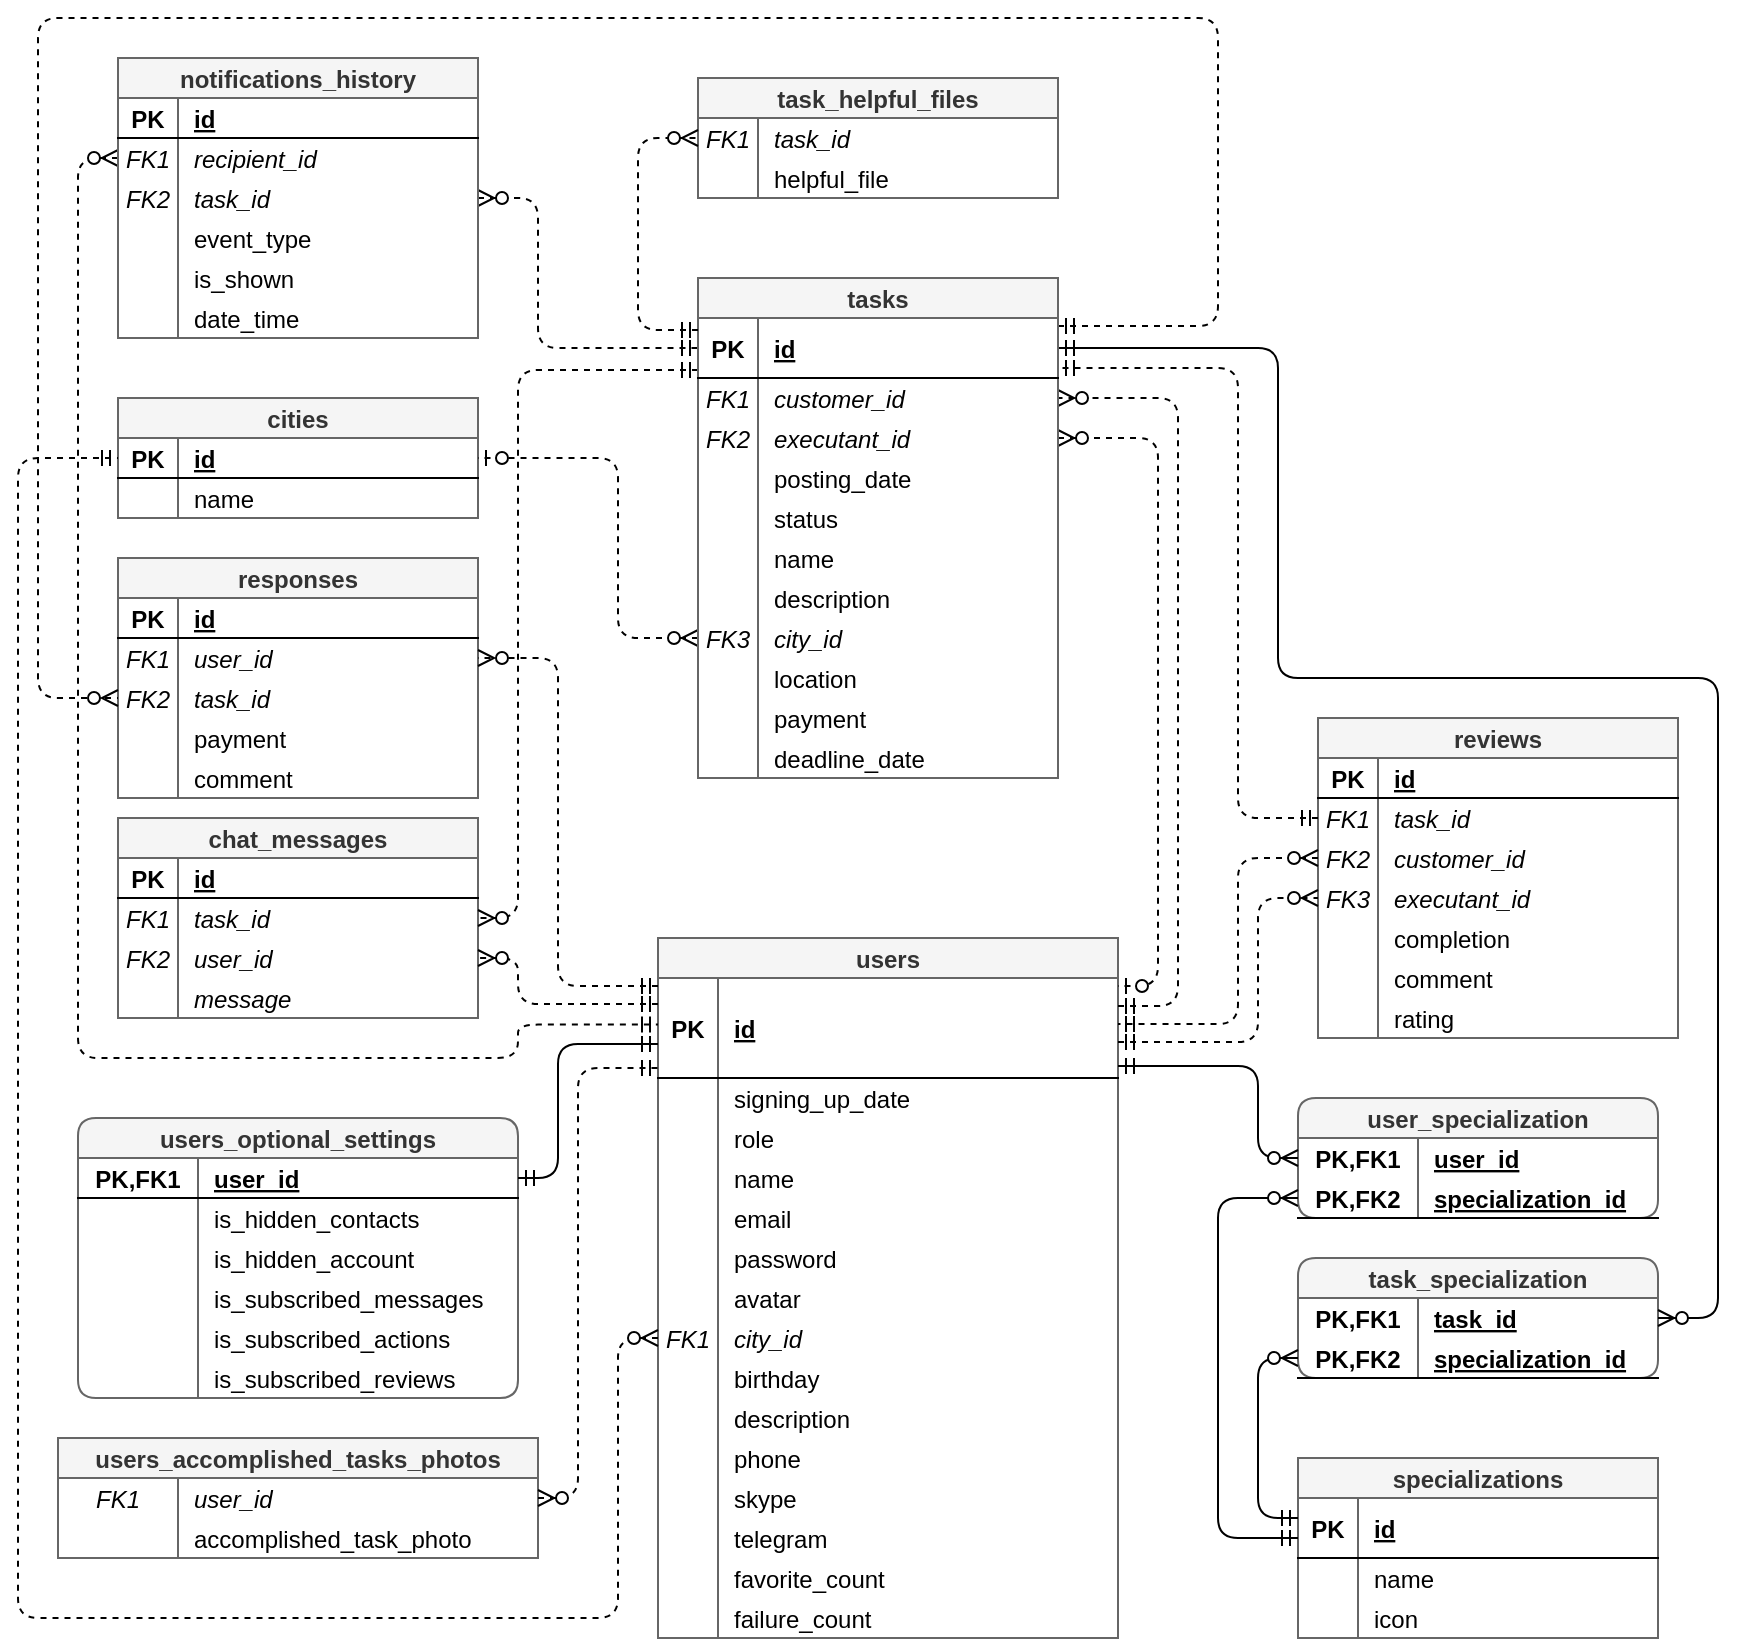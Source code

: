 <mxfile version="14.4.3" type="device" pages="2"><diagram id="wRewFfcYAdY52amZ0MV2" name="db schema"><mxGraphModel dx="1935" dy="1679" grid="1" gridSize="10" guides="0" tooltips="1" connect="1" arrows="1" fold="1" page="1" pageScale="1" pageWidth="827" pageHeight="1169" math="0" shadow="0"><root><mxCell id="0"/><mxCell id="1" parent="0"/><mxCell id="E5ub0twY_l8HqXWIfeid-1" value="users" style="shape=table;startSize=20;container=1;collapsible=1;childLayout=tableLayout;fixedRows=1;rowLines=0;fontStyle=1;align=center;resizeLast=1;fillColor=#f5f5f5;strokeColor=#666666;fontColor=#333333;" parent="1" vertex="1"><mxGeometry x="290" y="320" width="230" height="350" as="geometry"><mxRectangle x="320" y="420" width="70" height="20" as="alternateBounds"/></mxGeometry></mxCell><mxCell id="E5ub0twY_l8HqXWIfeid-2" value="" style="shape=partialRectangle;collapsible=0;dropTarget=0;pointerEvents=0;fillColor=none;top=0;left=0;bottom=1;right=0;points=[[0,0.5],[1,0.5]];portConstraint=eastwest;" parent="E5ub0twY_l8HqXWIfeid-1" vertex="1"><mxGeometry y="20" width="230" height="50" as="geometry"/></mxCell><mxCell id="E5ub0twY_l8HqXWIfeid-3" value="PK" style="shape=partialRectangle;connectable=0;fillColor=none;top=0;left=0;bottom=0;right=0;fontStyle=1;overflow=hidden;" parent="E5ub0twY_l8HqXWIfeid-2" vertex="1"><mxGeometry width="30" height="50" as="geometry"/></mxCell><mxCell id="E5ub0twY_l8HqXWIfeid-4" value="id" style="shape=partialRectangle;connectable=0;fillColor=none;top=0;left=0;bottom=0;right=0;align=left;spacingLeft=6;fontStyle=5;overflow=hidden;" parent="E5ub0twY_l8HqXWIfeid-2" vertex="1"><mxGeometry x="30" width="200" height="50" as="geometry"/></mxCell><mxCell id="TBLeh7Akj_FtsVwdgq-b-46" style="shape=partialRectangle;collapsible=0;dropTarget=0;pointerEvents=0;fillColor=none;top=0;left=0;bottom=0;right=0;points=[[0,0.5],[1,0.5]];portConstraint=eastwest;" parent="E5ub0twY_l8HqXWIfeid-1" vertex="1"><mxGeometry y="70" width="230" height="20" as="geometry"/></mxCell><mxCell id="TBLeh7Akj_FtsVwdgq-b-47" style="shape=partialRectangle;connectable=0;fillColor=none;top=0;left=0;bottom=0;right=0;editable=1;overflow=hidden;" parent="TBLeh7Akj_FtsVwdgq-b-46" vertex="1"><mxGeometry width="30" height="20" as="geometry"/></mxCell><mxCell id="TBLeh7Akj_FtsVwdgq-b-48" value="signing_up_date" style="shape=partialRectangle;connectable=0;fillColor=none;top=0;left=0;bottom=0;right=0;align=left;spacingLeft=6;overflow=hidden;fontSize=12;" parent="TBLeh7Akj_FtsVwdgq-b-46" vertex="1"><mxGeometry x="30" width="200" height="20" as="geometry"/></mxCell><mxCell id="TBLeh7Akj_FtsVwdgq-b-56" style="shape=partialRectangle;collapsible=0;dropTarget=0;pointerEvents=0;fillColor=none;top=0;left=0;bottom=0;right=0;points=[[0,0.5],[1,0.5]];portConstraint=eastwest;" parent="E5ub0twY_l8HqXWIfeid-1" vertex="1"><mxGeometry y="90" width="230" height="20" as="geometry"/></mxCell><mxCell id="TBLeh7Akj_FtsVwdgq-b-57" style="shape=partialRectangle;connectable=0;fillColor=none;top=0;left=0;bottom=0;right=0;editable=1;overflow=hidden;" parent="TBLeh7Akj_FtsVwdgq-b-56" vertex="1"><mxGeometry width="30" height="20" as="geometry"/></mxCell><mxCell id="TBLeh7Akj_FtsVwdgq-b-58" value="role" style="shape=partialRectangle;connectable=0;fillColor=none;top=0;left=0;bottom=0;right=0;align=left;spacingLeft=6;overflow=hidden;fontSize=12;" parent="TBLeh7Akj_FtsVwdgq-b-56" vertex="1"><mxGeometry x="30" width="200" height="20" as="geometry"/></mxCell><mxCell id="E5ub0twY_l8HqXWIfeid-14" value="" style="shape=partialRectangle;collapsible=0;dropTarget=0;pointerEvents=0;fillColor=none;top=0;left=0;bottom=0;right=0;points=[[0,0.5],[1,0.5]];portConstraint=eastwest;" parent="E5ub0twY_l8HqXWIfeid-1" vertex="1"><mxGeometry y="110" width="230" height="20" as="geometry"/></mxCell><mxCell id="E5ub0twY_l8HqXWIfeid-15" value="" style="shape=partialRectangle;connectable=0;fillColor=none;top=0;left=0;bottom=0;right=0;editable=1;overflow=hidden;" parent="E5ub0twY_l8HqXWIfeid-14" vertex="1"><mxGeometry width="30" height="20" as="geometry"/></mxCell><mxCell id="E5ub0twY_l8HqXWIfeid-16" value="name" style="shape=partialRectangle;connectable=0;fillColor=none;top=0;left=0;bottom=0;right=0;align=left;spacingLeft=6;overflow=hidden;fontSize=12;" parent="E5ub0twY_l8HqXWIfeid-14" vertex="1"><mxGeometry x="30" width="200" height="20" as="geometry"/></mxCell><mxCell id="E5ub0twY_l8HqXWIfeid-17" value="" style="shape=partialRectangle;collapsible=0;dropTarget=0;pointerEvents=0;fillColor=none;top=0;left=0;bottom=0;right=0;points=[[0,0.5],[1,0.5]];portConstraint=eastwest;" parent="E5ub0twY_l8HqXWIfeid-1" vertex="1"><mxGeometry y="130" width="230" height="20" as="geometry"/></mxCell><mxCell id="E5ub0twY_l8HqXWIfeid-18" value="" style="shape=partialRectangle;connectable=0;fillColor=none;top=0;left=0;bottom=0;right=0;editable=1;overflow=hidden;" parent="E5ub0twY_l8HqXWIfeid-17" vertex="1"><mxGeometry width="30" height="20" as="geometry"/></mxCell><mxCell id="E5ub0twY_l8HqXWIfeid-19" value="email" style="shape=partialRectangle;connectable=0;fillColor=none;top=0;left=0;bottom=0;right=0;align=left;spacingLeft=6;overflow=hidden;fontSize=12;" parent="E5ub0twY_l8HqXWIfeid-17" vertex="1"><mxGeometry x="30" width="200" height="20" as="geometry"/></mxCell><mxCell id="E5ub0twY_l8HqXWIfeid-20" value="" style="shape=partialRectangle;collapsible=0;dropTarget=0;pointerEvents=0;fillColor=none;top=0;left=0;bottom=0;right=0;points=[[0,0.5],[1,0.5]];portConstraint=eastwest;" parent="E5ub0twY_l8HqXWIfeid-1" vertex="1"><mxGeometry y="150" width="230" height="20" as="geometry"/></mxCell><mxCell id="E5ub0twY_l8HqXWIfeid-21" value="" style="shape=partialRectangle;connectable=0;fillColor=none;top=0;left=0;bottom=0;right=0;editable=1;overflow=hidden;" parent="E5ub0twY_l8HqXWIfeid-20" vertex="1"><mxGeometry width="30" height="20" as="geometry"/></mxCell><mxCell id="E5ub0twY_l8HqXWIfeid-22" value="password" style="shape=partialRectangle;connectable=0;fillColor=none;top=0;left=0;bottom=0;right=0;align=left;spacingLeft=6;overflow=hidden;fontSize=12;" parent="E5ub0twY_l8HqXWIfeid-20" vertex="1"><mxGeometry x="30" width="200" height="20" as="geometry"/></mxCell><mxCell id="E5ub0twY_l8HqXWIfeid-23" value="" style="shape=partialRectangle;collapsible=0;dropTarget=0;pointerEvents=0;fillColor=none;top=0;left=0;bottom=0;right=0;points=[[0,0.5],[1,0.5]];portConstraint=eastwest;" parent="E5ub0twY_l8HqXWIfeid-1" vertex="1"><mxGeometry y="170" width="230" height="20" as="geometry"/></mxCell><mxCell id="E5ub0twY_l8HqXWIfeid-24" value="" style="shape=partialRectangle;connectable=0;fillColor=none;top=0;left=0;bottom=0;right=0;editable=1;overflow=hidden;" parent="E5ub0twY_l8HqXWIfeid-23" vertex="1"><mxGeometry width="30" height="20" as="geometry"/></mxCell><mxCell id="E5ub0twY_l8HqXWIfeid-25" value="avatar" style="shape=partialRectangle;connectable=0;fillColor=none;top=0;left=0;bottom=0;right=0;align=left;spacingLeft=6;overflow=hidden;fontSize=12;" parent="E5ub0twY_l8HqXWIfeid-23" vertex="1"><mxGeometry x="30" width="200" height="20" as="geometry"/></mxCell><mxCell id="E5ub0twY_l8HqXWIfeid-75" value="" style="shape=partialRectangle;collapsible=0;dropTarget=0;pointerEvents=0;fillColor=none;top=0;left=0;bottom=0;right=0;points=[[0,0.5],[1,0.5]];portConstraint=eastwest;" parent="E5ub0twY_l8HqXWIfeid-1" vertex="1"><mxGeometry y="190" width="230" height="20" as="geometry"/></mxCell><mxCell id="E5ub0twY_l8HqXWIfeid-76" value="FK1" style="shape=partialRectangle;connectable=0;fillColor=none;top=0;left=0;bottom=0;right=0;editable=1;overflow=hidden;fontStyle=2" parent="E5ub0twY_l8HqXWIfeid-75" vertex="1"><mxGeometry width="30" height="20" as="geometry"/></mxCell><mxCell id="E5ub0twY_l8HqXWIfeid-77" value="city_id" style="shape=partialRectangle;connectable=0;fillColor=none;top=0;left=0;bottom=0;right=0;align=left;spacingLeft=6;overflow=hidden;fontSize=12;fontStyle=2" parent="E5ub0twY_l8HqXWIfeid-75" vertex="1"><mxGeometry x="30" width="200" height="20" as="geometry"/></mxCell><mxCell id="E5ub0twY_l8HqXWIfeid-78" value="" style="shape=partialRectangle;collapsible=0;dropTarget=0;pointerEvents=0;fillColor=none;top=0;left=0;bottom=0;right=0;points=[[0,0.5],[1,0.5]];portConstraint=eastwest;" parent="E5ub0twY_l8HqXWIfeid-1" vertex="1"><mxGeometry y="210" width="230" height="20" as="geometry"/></mxCell><mxCell id="E5ub0twY_l8HqXWIfeid-79" value="&#10;&#10;FK1city&lt;br&gt;birthday&lt;br&gt;self_descriptionFK2specializations_ids&lt;br&gt;accomplished_tasks_photos&lt;br&gt;&lt;br&gt;phone&lt;br&gt;skype&lt;br&gt;telegram&lt;br&gt;FK3chosen_notifications_ids&lt;br&gt;&#10;&#10;" style="shape=partialRectangle;connectable=0;fillColor=none;top=0;left=0;bottom=0;right=0;editable=1;overflow=hidden;" parent="E5ub0twY_l8HqXWIfeid-78" vertex="1"><mxGeometry width="30" height="20" as="geometry"/></mxCell><mxCell id="E5ub0twY_l8HqXWIfeid-80" value="birthday" style="shape=partialRectangle;connectable=0;fillColor=none;top=0;left=0;bottom=0;right=0;align=left;spacingLeft=6;overflow=hidden;fontSize=12;" parent="E5ub0twY_l8HqXWIfeid-78" vertex="1"><mxGeometry x="30" width="200" height="20" as="geometry"/></mxCell><mxCell id="E5ub0twY_l8HqXWIfeid-81" value="" style="shape=partialRectangle;collapsible=0;dropTarget=0;pointerEvents=0;fillColor=none;top=0;left=0;bottom=0;right=0;points=[[0,0.5],[1,0.5]];portConstraint=eastwest;" parent="E5ub0twY_l8HqXWIfeid-1" vertex="1"><mxGeometry y="230" width="230" height="20" as="geometry"/></mxCell><mxCell id="E5ub0twY_l8HqXWIfeid-82" value="" style="shape=partialRectangle;connectable=0;fillColor=none;top=0;left=0;bottom=0;right=0;editable=1;overflow=hidden;" parent="E5ub0twY_l8HqXWIfeid-81" vertex="1"><mxGeometry width="30" height="20" as="geometry"/></mxCell><mxCell id="E5ub0twY_l8HqXWIfeid-83" value="description" style="shape=partialRectangle;connectable=0;fillColor=none;top=0;left=0;bottom=0;right=0;align=left;spacingLeft=6;overflow=hidden;fontSize=12;" parent="E5ub0twY_l8HqXWIfeid-81" vertex="1"><mxGeometry x="30" width="200" height="20" as="geometry"/></mxCell><mxCell id="E5ub0twY_l8HqXWIfeid-90" value="" style="shape=partialRectangle;collapsible=0;dropTarget=0;pointerEvents=0;fillColor=none;top=0;left=0;bottom=0;right=0;points=[[0,0.5],[1,0.5]];portConstraint=eastwest;" parent="E5ub0twY_l8HqXWIfeid-1" vertex="1"><mxGeometry y="250" width="230" height="20" as="geometry"/></mxCell><mxCell id="E5ub0twY_l8HqXWIfeid-91" value="" style="shape=partialRectangle;connectable=0;fillColor=none;top=0;left=0;bottom=0;right=0;editable=1;overflow=hidden;" parent="E5ub0twY_l8HqXWIfeid-90" vertex="1"><mxGeometry width="30" height="20" as="geometry"/></mxCell><mxCell id="E5ub0twY_l8HqXWIfeid-92" value="phone" style="shape=partialRectangle;connectable=0;fillColor=none;top=0;left=0;bottom=0;right=0;align=left;spacingLeft=6;overflow=hidden;fontSize=12;" parent="E5ub0twY_l8HqXWIfeid-90" vertex="1"><mxGeometry x="30" width="200" height="20" as="geometry"/></mxCell><mxCell id="E5ub0twY_l8HqXWIfeid-93" value="" style="shape=partialRectangle;collapsible=0;dropTarget=0;pointerEvents=0;fillColor=none;top=0;left=0;bottom=0;right=0;points=[[0,0.5],[1,0.5]];portConstraint=eastwest;" parent="E5ub0twY_l8HqXWIfeid-1" vertex="1"><mxGeometry y="270" width="230" height="20" as="geometry"/></mxCell><mxCell id="E5ub0twY_l8HqXWIfeid-94" value="" style="shape=partialRectangle;connectable=0;fillColor=none;top=0;left=0;bottom=0;right=0;editable=1;overflow=hidden;" parent="E5ub0twY_l8HqXWIfeid-93" vertex="1"><mxGeometry width="30" height="20" as="geometry"/></mxCell><mxCell id="E5ub0twY_l8HqXWIfeid-95" value="skype" style="shape=partialRectangle;connectable=0;fillColor=none;top=0;left=0;bottom=0;right=0;align=left;spacingLeft=6;overflow=hidden;fontSize=12;" parent="E5ub0twY_l8HqXWIfeid-93" vertex="1"><mxGeometry x="30" width="200" height="20" as="geometry"/></mxCell><mxCell id="E5ub0twY_l8HqXWIfeid-96" value="" style="shape=partialRectangle;collapsible=0;dropTarget=0;pointerEvents=0;fillColor=none;top=0;left=0;bottom=0;right=0;points=[[0,0.5],[1,0.5]];portConstraint=eastwest;" parent="E5ub0twY_l8HqXWIfeid-1" vertex="1"><mxGeometry y="290" width="230" height="20" as="geometry"/></mxCell><mxCell id="E5ub0twY_l8HqXWIfeid-97" value="" style="shape=partialRectangle;connectable=0;fillColor=none;top=0;left=0;bottom=0;right=0;editable=1;overflow=hidden;" parent="E5ub0twY_l8HqXWIfeid-96" vertex="1"><mxGeometry width="30" height="20" as="geometry"/></mxCell><mxCell id="E5ub0twY_l8HqXWIfeid-98" value="telegram" style="shape=partialRectangle;connectable=0;fillColor=none;top=0;left=0;bottom=0;right=0;align=left;spacingLeft=6;overflow=hidden;fontSize=12;" parent="E5ub0twY_l8HqXWIfeid-96" vertex="1"><mxGeometry x="30" width="200" height="20" as="geometry"/></mxCell><mxCell id="TBLeh7Akj_FtsVwdgq-b-43" value="" style="shape=partialRectangle;collapsible=0;dropTarget=0;pointerEvents=0;fillColor=none;top=0;left=0;bottom=0;right=0;points=[[0,0.5],[1,0.5]];portConstraint=eastwest;" parent="E5ub0twY_l8HqXWIfeid-1" vertex="1"><mxGeometry y="310" width="230" height="20" as="geometry"/></mxCell><mxCell id="TBLeh7Akj_FtsVwdgq-b-44" value="" style="shape=partialRectangle;connectable=0;fillColor=none;top=0;left=0;bottom=0;right=0;editable=1;overflow=hidden;" parent="TBLeh7Akj_FtsVwdgq-b-43" vertex="1"><mxGeometry width="30" height="20" as="geometry"/></mxCell><mxCell id="TBLeh7Akj_FtsVwdgq-b-45" value="favorite_count" style="shape=partialRectangle;connectable=0;fillColor=none;top=0;left=0;bottom=0;right=0;align=left;spacingLeft=6;overflow=hidden;fontSize=12;" parent="TBLeh7Akj_FtsVwdgq-b-43" vertex="1"><mxGeometry x="30" width="200" height="20" as="geometry"/></mxCell><mxCell id="TBLeh7Akj_FtsVwdgq-b-86" value="" style="shape=partialRectangle;collapsible=0;dropTarget=0;pointerEvents=0;fillColor=none;top=0;left=0;bottom=0;right=0;points=[[0,0.5],[1,0.5]];portConstraint=eastwest;" parent="E5ub0twY_l8HqXWIfeid-1" vertex="1"><mxGeometry y="330" width="230" height="20" as="geometry"/></mxCell><mxCell id="TBLeh7Akj_FtsVwdgq-b-87" value="" style="shape=partialRectangle;connectable=0;fillColor=none;top=0;left=0;bottom=0;right=0;editable=1;overflow=hidden;" parent="TBLeh7Akj_FtsVwdgq-b-86" vertex="1"><mxGeometry width="30" height="20" as="geometry"/></mxCell><mxCell id="TBLeh7Akj_FtsVwdgq-b-88" value="failure_count" style="shape=partialRectangle;connectable=0;fillColor=none;top=0;left=0;bottom=0;right=0;align=left;spacingLeft=6;overflow=hidden;fontSize=12;" parent="TBLeh7Akj_FtsVwdgq-b-86" vertex="1"><mxGeometry x="30" width="200" height="20" as="geometry"/></mxCell><mxCell id="E5ub0twY_l8HqXWIfeid-115" value="" style="edgeStyle=orthogonalEdgeStyle;fontSize=12;html=1;endArrow=ERzeroToMany;startArrow=ERmandOne;rounded=1;dashed=1;endFill=1;" parent="1" source="E5ub0twY_l8HqXWIfeid-2" target="E5ub0twY_l8HqXWIfeid-30" edge="1"><mxGeometry width="100" height="100" relative="1" as="geometry"><mxPoint x="540" y="349" as="sourcePoint"/><mxPoint x="430" y="70" as="targetPoint"/><Array as="points"><mxPoint x="550" y="354"/><mxPoint x="550" y="50"/></Array></mxGeometry></mxCell><mxCell id="E5ub0twY_l8HqXWIfeid-116" value="" style="edgeStyle=orthogonalEdgeStyle;fontSize=12;html=1;endArrow=ERzeroToOne;startArrow=ERzeroToMany;rounded=1;dashed=1;startFill=1;" parent="1" source="E5ub0twY_l8HqXWIfeid-33" target="E5ub0twY_l8HqXWIfeid-2" edge="1"><mxGeometry width="100" height="100" relative="1" as="geometry"><mxPoint x="140" y="50" as="sourcePoint"/><mxPoint x="280" y="320" as="targetPoint"/><Array as="points"><mxPoint x="540" y="70"/><mxPoint x="540" y="344"/></Array></mxGeometry></mxCell><mxCell id="E5ub0twY_l8HqXWIfeid-117" value="specializations" style="shape=table;startSize=20;container=1;collapsible=1;childLayout=tableLayout;fixedRows=1;rowLines=0;fontStyle=1;align=center;resizeLast=1;fontSize=12;fillColor=#f5f5f5;strokeColor=#666666;fontColor=#333333;" parent="1" vertex="1"><mxGeometry x="610" y="580" width="180" height="90" as="geometry"><mxRectangle x="610" y="580" width="120" height="20" as="alternateBounds"/></mxGeometry></mxCell><mxCell id="E5ub0twY_l8HqXWIfeid-118" value="" style="shape=partialRectangle;collapsible=0;dropTarget=0;pointerEvents=0;fillColor=none;top=0;left=0;bottom=1;right=0;points=[[0,0.5],[1,0.5]];portConstraint=eastwest;" parent="E5ub0twY_l8HqXWIfeid-117" vertex="1"><mxGeometry y="20" width="180" height="30" as="geometry"/></mxCell><mxCell id="E5ub0twY_l8HqXWIfeid-119" value="PK" style="shape=partialRectangle;connectable=0;fillColor=none;top=0;left=0;bottom=0;right=0;fontStyle=1;overflow=hidden;" parent="E5ub0twY_l8HqXWIfeid-118" vertex="1"><mxGeometry width="30" height="30" as="geometry"/></mxCell><mxCell id="E5ub0twY_l8HqXWIfeid-120" value="id" style="shape=partialRectangle;connectable=0;fillColor=none;top=0;left=0;bottom=0;right=0;align=left;spacingLeft=6;fontStyle=5;overflow=hidden;" parent="E5ub0twY_l8HqXWIfeid-118" vertex="1"><mxGeometry x="30" width="150" height="30" as="geometry"/></mxCell><mxCell id="E5ub0twY_l8HqXWIfeid-121" value="" style="shape=partialRectangle;collapsible=0;dropTarget=0;pointerEvents=0;fillColor=none;top=0;left=0;bottom=0;right=0;points=[[0,0.5],[1,0.5]];portConstraint=eastwest;" parent="E5ub0twY_l8HqXWIfeid-117" vertex="1"><mxGeometry y="50" width="180" height="20" as="geometry"/></mxCell><mxCell id="E5ub0twY_l8HqXWIfeid-122" value="" style="shape=partialRectangle;connectable=0;fillColor=none;top=0;left=0;bottom=0;right=0;editable=1;overflow=hidden;fontStyle=2" parent="E5ub0twY_l8HqXWIfeid-121" vertex="1"><mxGeometry width="30" height="20" as="geometry"/></mxCell><mxCell id="E5ub0twY_l8HqXWIfeid-123" value="name" style="shape=partialRectangle;connectable=0;fillColor=none;top=0;left=0;bottom=0;right=0;align=left;spacingLeft=6;overflow=hidden;fontSize=12;fontStyle=0" parent="E5ub0twY_l8HqXWIfeid-121" vertex="1"><mxGeometry x="30" width="150" height="20" as="geometry"/></mxCell><mxCell id="VPu1f8BAEbsWTW9Us1qd-1" value="" style="shape=partialRectangle;collapsible=0;dropTarget=0;pointerEvents=0;fillColor=none;top=0;left=0;bottom=0;right=0;points=[[0,0.5],[1,0.5]];portConstraint=eastwest;" vertex="1" parent="E5ub0twY_l8HqXWIfeid-117"><mxGeometry y="70" width="180" height="20" as="geometry"/></mxCell><mxCell id="VPu1f8BAEbsWTW9Us1qd-2" value="" style="shape=partialRectangle;connectable=0;fillColor=none;top=0;left=0;bottom=0;right=0;editable=1;overflow=hidden;fontStyle=2" vertex="1" parent="VPu1f8BAEbsWTW9Us1qd-1"><mxGeometry width="30" height="20" as="geometry"/></mxCell><mxCell id="VPu1f8BAEbsWTW9Us1qd-3" value="icon" style="shape=partialRectangle;connectable=0;fillColor=none;top=0;left=0;bottom=0;right=0;align=left;spacingLeft=6;overflow=hidden;fontSize=12;fontStyle=0" vertex="1" parent="VPu1f8BAEbsWTW9Us1qd-1"><mxGeometry x="30" width="150" height="20" as="geometry"/></mxCell><mxCell id="E5ub0twY_l8HqXWIfeid-152" value="user_specialization" style="shape=table;startSize=20;container=1;collapsible=1;childLayout=tableLayout;fixedRows=1;rowLines=0;fontStyle=1;align=center;resizeLast=1;strokeWidth=1;fontSize=12;rounded=1;fillColor=#f5f5f5;strokeColor=#666666;fontColor=#333333;" parent="1" vertex="1"><mxGeometry x="610" y="400" width="180" height="60" as="geometry"><mxRectangle x="10" y="490" width="140" height="20" as="alternateBounds"/></mxGeometry></mxCell><mxCell id="E5ub0twY_l8HqXWIfeid-153" value="" style="shape=partialRectangle;collapsible=0;dropTarget=0;pointerEvents=0;fillColor=none;top=0;left=0;bottom=0;right=0;points=[[0,0.5],[1,0.5]];portConstraint=eastwest;" parent="E5ub0twY_l8HqXWIfeid-152" vertex="1"><mxGeometry y="20" width="180" height="20" as="geometry"/></mxCell><mxCell id="E5ub0twY_l8HqXWIfeid-154" value="PK,FK1" style="shape=partialRectangle;connectable=0;fillColor=none;top=0;left=0;bottom=0;right=0;fontStyle=1;overflow=hidden;" parent="E5ub0twY_l8HqXWIfeid-153" vertex="1"><mxGeometry width="60" height="20" as="geometry"/></mxCell><mxCell id="E5ub0twY_l8HqXWIfeid-155" value="user_id" style="shape=partialRectangle;connectable=0;fillColor=none;top=0;left=0;bottom=0;right=0;align=left;spacingLeft=6;fontStyle=5;overflow=hidden;" parent="E5ub0twY_l8HqXWIfeid-153" vertex="1"><mxGeometry x="60" width="120" height="20" as="geometry"/></mxCell><mxCell id="E5ub0twY_l8HqXWIfeid-156" value="" style="shape=partialRectangle;collapsible=0;dropTarget=0;pointerEvents=0;fillColor=none;top=0;left=0;bottom=1;right=0;points=[[0,0.5],[1,0.5]];portConstraint=eastwest;" parent="E5ub0twY_l8HqXWIfeid-152" vertex="1"><mxGeometry y="40" width="180" height="20" as="geometry"/></mxCell><mxCell id="E5ub0twY_l8HqXWIfeid-157" value="PK,FK2" style="shape=partialRectangle;connectable=0;fillColor=none;top=0;left=0;bottom=0;right=0;fontStyle=1;overflow=hidden;" parent="E5ub0twY_l8HqXWIfeid-156" vertex="1"><mxGeometry width="60" height="20" as="geometry"/></mxCell><mxCell id="E5ub0twY_l8HqXWIfeid-158" value="specialization_id" style="shape=partialRectangle;connectable=0;fillColor=none;top=0;left=0;bottom=0;right=0;align=left;spacingLeft=6;fontStyle=5;overflow=hidden;" parent="E5ub0twY_l8HqXWIfeid-156" vertex="1"><mxGeometry x="60" width="120" height="20" as="geometry"/></mxCell><mxCell id="8u-enSUWb5klAf7-SpQt-2" value="" style="edgeStyle=orthogonalEdgeStyle;fontSize=12;html=1;endArrow=ERzeroToMany;startArrow=ERmandOne;endFill=1;rounded=1;" parent="1" source="E5ub0twY_l8HqXWIfeid-2" target="E5ub0twY_l8HqXWIfeid-153" edge="1"><mxGeometry width="100" height="100" relative="1" as="geometry"><mxPoint x="521" y="382" as="sourcePoint"/><mxPoint x="390" y="250" as="targetPoint"/><Array as="points"><mxPoint x="590" y="384"/><mxPoint x="590" y="430"/></Array></mxGeometry></mxCell><mxCell id="8u-enSUWb5klAf7-SpQt-4" value="" style="edgeStyle=orthogonalEdgeStyle;fontSize=12;html=1;endArrow=ERzeroToMany;startArrow=ERmandOne;endFill=1;rounded=1;" parent="1" target="E5ub0twY_l8HqXWIfeid-156" edge="1"><mxGeometry width="100" height="100" relative="1" as="geometry"><mxPoint x="610" y="620" as="sourcePoint"/><mxPoint x="370" y="440" as="targetPoint"/><Array as="points"><mxPoint x="570" y="620"/><mxPoint x="570" y="450"/></Array></mxGeometry></mxCell><mxCell id="8u-enSUWb5klAf7-SpQt-5" value="task_specialization" style="shape=table;startSize=20;container=1;collapsible=1;childLayout=tableLayout;fixedRows=1;rowLines=0;fontStyle=1;align=center;resizeLast=1;strokeWidth=1;fontSize=12;rounded=1;fillColor=#f5f5f5;strokeColor=#666666;fontColor=#333333;" parent="1" vertex="1"><mxGeometry x="610" y="480" width="180" height="60" as="geometry"><mxRectangle x="300" y="380" width="140" height="20" as="alternateBounds"/></mxGeometry></mxCell><mxCell id="8u-enSUWb5klAf7-SpQt-6" value="" style="shape=partialRectangle;collapsible=0;dropTarget=0;pointerEvents=0;fillColor=none;top=0;left=0;bottom=0;right=0;points=[[0,0.5],[1,0.5]];portConstraint=eastwest;" parent="8u-enSUWb5klAf7-SpQt-5" vertex="1"><mxGeometry y="20" width="180" height="20" as="geometry"/></mxCell><mxCell id="8u-enSUWb5klAf7-SpQt-7" value="PK,FK1" style="shape=partialRectangle;connectable=0;fillColor=none;top=0;left=0;bottom=0;right=0;fontStyle=1;overflow=hidden;" parent="8u-enSUWb5klAf7-SpQt-6" vertex="1"><mxGeometry width="60" height="20" as="geometry"/></mxCell><mxCell id="8u-enSUWb5klAf7-SpQt-8" value="task_id" style="shape=partialRectangle;connectable=0;fillColor=none;top=0;left=0;bottom=0;right=0;align=left;spacingLeft=6;fontStyle=5;overflow=hidden;" parent="8u-enSUWb5klAf7-SpQt-6" vertex="1"><mxGeometry x="60" width="120" height="20" as="geometry"/></mxCell><mxCell id="8u-enSUWb5klAf7-SpQt-9" value="" style="shape=partialRectangle;collapsible=0;dropTarget=0;pointerEvents=0;fillColor=none;top=0;left=0;bottom=1;right=0;points=[[0,0.5],[1,0.5]];portConstraint=eastwest;" parent="8u-enSUWb5klAf7-SpQt-5" vertex="1"><mxGeometry y="40" width="180" height="20" as="geometry"/></mxCell><mxCell id="8u-enSUWb5klAf7-SpQt-10" value="PK,FK2" style="shape=partialRectangle;connectable=0;fillColor=none;top=0;left=0;bottom=0;right=0;fontStyle=1;overflow=hidden;" parent="8u-enSUWb5klAf7-SpQt-9" vertex="1"><mxGeometry width="60" height="20" as="geometry"/></mxCell><mxCell id="8u-enSUWb5klAf7-SpQt-11" value="specialization_id" style="shape=partialRectangle;connectable=0;fillColor=none;top=0;left=0;bottom=0;right=0;align=left;spacingLeft=6;fontStyle=5;overflow=hidden;" parent="8u-enSUWb5klAf7-SpQt-9" vertex="1"><mxGeometry x="60" width="120" height="20" as="geometry"/></mxCell><mxCell id="8u-enSUWb5klAf7-SpQt-12" value="" style="edgeStyle=orthogonalEdgeStyle;fontSize=12;html=1;endArrow=ERzeroToMany;startArrow=ERmandOne;endFill=1;rounded=1;exitX=1;exitY=0.5;exitDx=0;exitDy=0;" parent="1" source="E5ub0twY_l8HqXWIfeid-42" target="8u-enSUWb5klAf7-SpQt-6" edge="1"><mxGeometry width="100" height="100" relative="1" as="geometry"><mxPoint x="570" y="20" as="sourcePoint"/><mxPoint x="520" y="340" as="targetPoint"/><Array as="points"><mxPoint x="600" y="25"/><mxPoint x="600" y="190"/><mxPoint x="820" y="190"/><mxPoint x="820" y="510"/></Array></mxGeometry></mxCell><mxCell id="8u-enSUWb5klAf7-SpQt-14" value="" style="edgeStyle=orthogonalEdgeStyle;fontSize=12;html=1;endArrow=ERzeroToMany;startArrow=ERmandOne;endFill=1;rounded=1;" parent="1" target="8u-enSUWb5klAf7-SpQt-9" edge="1"><mxGeometry width="100" height="100" relative="1" as="geometry"><mxPoint x="610" y="610" as="sourcePoint"/><mxPoint x="410" y="360" as="targetPoint"/><Array as="points"><mxPoint x="590" y="610"/><mxPoint x="590" y="530"/></Array></mxGeometry></mxCell><mxCell id="8u-enSUWb5klAf7-SpQt-15" value="cities" style="shape=table;startSize=20;container=1;collapsible=1;childLayout=tableLayout;fixedRows=1;rowLines=0;fontStyle=1;align=center;resizeLast=1;fontSize=12;fillColor=#f5f5f5;strokeColor=#666666;fontColor=#333333;" parent="1" vertex="1"><mxGeometry x="20" y="50" width="180" height="60" as="geometry"><mxRectangle x="20" y="40" width="70" height="20" as="alternateBounds"/></mxGeometry></mxCell><mxCell id="8u-enSUWb5klAf7-SpQt-16" value="" style="shape=partialRectangle;collapsible=0;dropTarget=0;pointerEvents=0;fillColor=none;top=0;left=0;bottom=1;right=0;points=[[0,0.5],[1,0.5]];portConstraint=eastwest;" parent="8u-enSUWb5klAf7-SpQt-15" vertex="1"><mxGeometry y="20" width="180" height="20" as="geometry"/></mxCell><mxCell id="8u-enSUWb5klAf7-SpQt-17" value="PK" style="shape=partialRectangle;connectable=0;fillColor=none;top=0;left=0;bottom=0;right=0;fontStyle=1;overflow=hidden;" parent="8u-enSUWb5klAf7-SpQt-16" vertex="1"><mxGeometry width="30" height="20" as="geometry"/></mxCell><mxCell id="8u-enSUWb5klAf7-SpQt-18" value="id" style="shape=partialRectangle;connectable=0;fillColor=none;top=0;left=0;bottom=0;right=0;align=left;spacingLeft=6;fontStyle=5;overflow=hidden;" parent="8u-enSUWb5klAf7-SpQt-16" vertex="1"><mxGeometry x="30" width="150" height="20" as="geometry"/></mxCell><mxCell id="8u-enSUWb5klAf7-SpQt-19" value="" style="shape=partialRectangle;collapsible=0;dropTarget=0;pointerEvents=0;fillColor=none;top=0;left=0;bottom=0;right=0;points=[[0,0.5],[1,0.5]];portConstraint=eastwest;" parent="8u-enSUWb5klAf7-SpQt-15" vertex="1"><mxGeometry y="40" width="180" height="20" as="geometry"/></mxCell><mxCell id="8u-enSUWb5klAf7-SpQt-20" value="" style="shape=partialRectangle;connectable=0;fillColor=none;top=0;left=0;bottom=0;right=0;editable=1;overflow=hidden;fontStyle=2" parent="8u-enSUWb5klAf7-SpQt-19" vertex="1"><mxGeometry width="30" height="20" as="geometry"/></mxCell><mxCell id="8u-enSUWb5klAf7-SpQt-21" value="name" style="shape=partialRectangle;connectable=0;fillColor=none;top=0;left=0;bottom=0;right=0;align=left;spacingLeft=6;overflow=hidden;fontSize=12;fontStyle=0" parent="8u-enSUWb5klAf7-SpQt-19" vertex="1"><mxGeometry x="30" width="150" height="20" as="geometry"/></mxCell><mxCell id="8u-enSUWb5klAf7-SpQt-22" value="" style="edgeStyle=orthogonalEdgeStyle;fontSize=12;html=1;endArrow=ERmandOne;startArrow=ERzeroToMany;endFill=0;dashed=1;rounded=1;startFill=1;" parent="1" source="E5ub0twY_l8HqXWIfeid-75" target="8u-enSUWb5klAf7-SpQt-16" edge="1"><mxGeometry width="100" height="100" relative="1" as="geometry"><mxPoint x="380" y="260" as="sourcePoint"/><mxPoint x="540" y="190" as="targetPoint"/><Array as="points"><mxPoint x="270" y="520"/><mxPoint x="270" y="660"/><mxPoint x="-30" y="660"/><mxPoint x="-30" y="80"/></Array></mxGeometry></mxCell><mxCell id="TBLeh7Akj_FtsVwdgq-b-1" value="responses" style="shape=table;startSize=20;container=1;collapsible=1;childLayout=tableLayout;fixedRows=1;rowLines=0;fontStyle=1;align=center;resizeLast=1;fontSize=12;fillColor=#f5f5f5;strokeColor=#666666;fontColor=#333333;" parent="1" vertex="1"><mxGeometry x="20" y="130" width="180" height="120" as="geometry"><mxRectangle x="640" y="150" width="100" height="20" as="alternateBounds"/></mxGeometry></mxCell><mxCell id="TBLeh7Akj_FtsVwdgq-b-2" value="" style="shape=partialRectangle;collapsible=0;dropTarget=0;pointerEvents=0;fillColor=none;top=0;left=0;bottom=1;right=0;points=[[0,0.5],[1,0.5]];portConstraint=eastwest;" parent="TBLeh7Akj_FtsVwdgq-b-1" vertex="1"><mxGeometry y="20" width="180" height="20" as="geometry"/></mxCell><mxCell id="TBLeh7Akj_FtsVwdgq-b-3" value="PK" style="shape=partialRectangle;connectable=0;fillColor=none;top=0;left=0;bottom=0;right=0;fontStyle=1;overflow=hidden;" parent="TBLeh7Akj_FtsVwdgq-b-2" vertex="1"><mxGeometry width="30" height="20" as="geometry"/></mxCell><mxCell id="TBLeh7Akj_FtsVwdgq-b-4" value="id" style="shape=partialRectangle;connectable=0;fillColor=none;top=0;left=0;bottom=0;right=0;align=left;spacingLeft=6;fontStyle=5;overflow=hidden;" parent="TBLeh7Akj_FtsVwdgq-b-2" vertex="1"><mxGeometry x="30" width="150" height="20" as="geometry"/></mxCell><mxCell id="TBLeh7Akj_FtsVwdgq-b-5" value="" style="shape=partialRectangle;collapsible=0;dropTarget=0;pointerEvents=0;fillColor=none;top=0;left=0;bottom=0;right=0;points=[[0,0.5],[1,0.5]];portConstraint=eastwest;" parent="TBLeh7Akj_FtsVwdgq-b-1" vertex="1"><mxGeometry y="40" width="180" height="20" as="geometry"/></mxCell><mxCell id="TBLeh7Akj_FtsVwdgq-b-6" value="FK1" style="shape=partialRectangle;connectable=0;fillColor=none;top=0;left=0;bottom=0;right=0;editable=1;overflow=hidden;fontStyle=2" parent="TBLeh7Akj_FtsVwdgq-b-5" vertex="1"><mxGeometry width="30" height="20" as="geometry"/></mxCell><mxCell id="TBLeh7Akj_FtsVwdgq-b-7" value="user_id" style="shape=partialRectangle;connectable=0;fillColor=none;top=0;left=0;bottom=0;right=0;align=left;spacingLeft=6;overflow=hidden;fontSize=12;fontStyle=2" parent="TBLeh7Akj_FtsVwdgq-b-5" vertex="1"><mxGeometry x="30" width="150" height="20" as="geometry"/></mxCell><mxCell id="TBLeh7Akj_FtsVwdgq-b-8" value="" style="shape=partialRectangle;collapsible=0;dropTarget=0;pointerEvents=0;fillColor=none;top=0;left=0;bottom=0;right=0;points=[[0,0.5],[1,0.5]];portConstraint=eastwest;" parent="TBLeh7Akj_FtsVwdgq-b-1" vertex="1"><mxGeometry y="60" width="180" height="20" as="geometry"/></mxCell><mxCell id="TBLeh7Akj_FtsVwdgq-b-9" value="FK2" style="shape=partialRectangle;connectable=0;fillColor=none;top=0;left=0;bottom=0;right=0;editable=1;overflow=hidden;fontStyle=2" parent="TBLeh7Akj_FtsVwdgq-b-8" vertex="1"><mxGeometry width="30" height="20" as="geometry"/></mxCell><mxCell id="TBLeh7Akj_FtsVwdgq-b-10" value="task_id" style="shape=partialRectangle;connectable=0;fillColor=none;top=0;left=0;bottom=0;right=0;align=left;spacingLeft=6;overflow=hidden;fontSize=12;fontStyle=2" parent="TBLeh7Akj_FtsVwdgq-b-8" vertex="1"><mxGeometry x="30" width="150" height="20" as="geometry"/></mxCell><mxCell id="TBLeh7Akj_FtsVwdgq-b-60" value="" style="shape=partialRectangle;collapsible=0;dropTarget=0;pointerEvents=0;fillColor=none;top=0;left=0;bottom=0;right=0;points=[[0,0.5],[1,0.5]];portConstraint=eastwest;" parent="TBLeh7Akj_FtsVwdgq-b-1" vertex="1"><mxGeometry y="80" width="180" height="20" as="geometry"/></mxCell><mxCell id="TBLeh7Akj_FtsVwdgq-b-61" value="" style="shape=partialRectangle;connectable=0;fillColor=none;top=0;left=0;bottom=0;right=0;editable=1;overflow=hidden;fontStyle=2" parent="TBLeh7Akj_FtsVwdgq-b-60" vertex="1"><mxGeometry width="30" height="20" as="geometry"/></mxCell><mxCell id="TBLeh7Akj_FtsVwdgq-b-62" value="payment" style="shape=partialRectangle;connectable=0;fillColor=none;top=0;left=0;bottom=0;right=0;align=left;spacingLeft=6;overflow=hidden;fontSize=12;fontStyle=0" parent="TBLeh7Akj_FtsVwdgq-b-60" vertex="1"><mxGeometry x="30" width="150" height="20" as="geometry"/></mxCell><mxCell id="TBLeh7Akj_FtsVwdgq-b-63" value="" style="shape=partialRectangle;collapsible=0;dropTarget=0;pointerEvents=0;fillColor=none;top=0;left=0;bottom=0;right=0;points=[[0,0.5],[1,0.5]];portConstraint=eastwest;" parent="TBLeh7Akj_FtsVwdgq-b-1" vertex="1"><mxGeometry y="100" width="180" height="20" as="geometry"/></mxCell><mxCell id="TBLeh7Akj_FtsVwdgq-b-64" value="" style="shape=partialRectangle;connectable=0;fillColor=none;top=0;left=0;bottom=0;right=0;editable=1;overflow=hidden;fontStyle=2" parent="TBLeh7Akj_FtsVwdgq-b-63" vertex="1"><mxGeometry width="30" height="20" as="geometry"/></mxCell><mxCell id="TBLeh7Akj_FtsVwdgq-b-65" value="comment" style="shape=partialRectangle;connectable=0;fillColor=none;top=0;left=0;bottom=0;right=0;align=left;spacingLeft=6;overflow=hidden;fontSize=12;fontStyle=0" parent="TBLeh7Akj_FtsVwdgq-b-63" vertex="1"><mxGeometry x="30" width="150" height="20" as="geometry"/></mxCell><mxCell id="TBLeh7Akj_FtsVwdgq-b-18" value="" style="edgeStyle=orthogonalEdgeStyle;fontSize=12;html=1;endArrow=ERzeroToMany;startArrow=ERmandOne;rounded=1;dashed=1;" parent="1" source="E5ub0twY_l8HqXWIfeid-42" target="TBLeh7Akj_FtsVwdgq-b-8" edge="1"><mxGeometry width="100" height="100" relative="1" as="geometry"><mxPoint x="480" y="510" as="sourcePoint"/><mxPoint x="580" y="410" as="targetPoint"/><Array as="points"><mxPoint x="570" y="14"/><mxPoint x="570" y="-140"/><mxPoint x="-20" y="-140"/><mxPoint x="-20" y="200"/></Array></mxGeometry></mxCell><mxCell id="TBLeh7Akj_FtsVwdgq-b-19" value="" style="edgeStyle=orthogonalEdgeStyle;fontSize=12;html=1;endArrow=ERzeroToMany;startArrow=ERmandOne;rounded=1;jumpStyle=gap;dashed=1;" parent="1" source="E5ub0twY_l8HqXWIfeid-2" target="TBLeh7Akj_FtsVwdgq-b-5" edge="1"><mxGeometry width="100" height="100" relative="1" as="geometry"><mxPoint x="292" y="354" as="sourcePoint"/><mxPoint x="590" y="470" as="targetPoint"/><Array as="points"><mxPoint x="240" y="344"/><mxPoint x="240" y="180"/></Array></mxGeometry></mxCell><mxCell id="TBLeh7Akj_FtsVwdgq-b-20" value="chat_messages" style="shape=table;startSize=20;container=1;collapsible=1;childLayout=tableLayout;fixedRows=1;rowLines=0;fontStyle=1;align=center;resizeLast=1;fontSize=12;fillColor=#f5f5f5;strokeColor=#666666;fontColor=#333333;" parent="1" vertex="1"><mxGeometry x="20" y="260" width="180" height="100" as="geometry"><mxRectangle x="630" y="410" width="90" height="20" as="alternateBounds"/></mxGeometry></mxCell><mxCell id="TBLeh7Akj_FtsVwdgq-b-21" value="" style="shape=partialRectangle;collapsible=0;dropTarget=0;pointerEvents=0;fillColor=none;top=0;left=0;bottom=1;right=0;points=[[0,0.5],[1,0.5]];portConstraint=eastwest;" parent="TBLeh7Akj_FtsVwdgq-b-20" vertex="1"><mxGeometry y="20" width="180" height="20" as="geometry"/></mxCell><mxCell id="TBLeh7Akj_FtsVwdgq-b-22" value="PK" style="shape=partialRectangle;connectable=0;fillColor=none;top=0;left=0;bottom=0;right=0;fontStyle=1;overflow=hidden;" parent="TBLeh7Akj_FtsVwdgq-b-21" vertex="1"><mxGeometry width="30" height="20" as="geometry"/></mxCell><mxCell id="TBLeh7Akj_FtsVwdgq-b-23" value="id" style="shape=partialRectangle;connectable=0;fillColor=none;top=0;left=0;bottom=0;right=0;align=left;spacingLeft=6;fontStyle=5;overflow=hidden;" parent="TBLeh7Akj_FtsVwdgq-b-21" vertex="1"><mxGeometry x="30" width="150" height="20" as="geometry"/></mxCell><mxCell id="TBLeh7Akj_FtsVwdgq-b-24" value="" style="shape=partialRectangle;collapsible=0;dropTarget=0;pointerEvents=0;fillColor=none;top=0;left=0;bottom=0;right=0;points=[[0,0.5],[1,0.5]];portConstraint=eastwest;" parent="TBLeh7Akj_FtsVwdgq-b-20" vertex="1"><mxGeometry y="40" width="180" height="20" as="geometry"/></mxCell><mxCell id="TBLeh7Akj_FtsVwdgq-b-25" value="FK1" style="shape=partialRectangle;connectable=0;fillColor=none;top=0;left=0;bottom=0;right=0;editable=1;overflow=hidden;fontStyle=2" parent="TBLeh7Akj_FtsVwdgq-b-24" vertex="1"><mxGeometry width="30" height="20" as="geometry"/></mxCell><mxCell id="TBLeh7Akj_FtsVwdgq-b-26" value="task_id" style="shape=partialRectangle;connectable=0;fillColor=none;top=0;left=0;bottom=0;right=0;align=left;spacingLeft=6;overflow=hidden;fontSize=12;fontStyle=2" parent="TBLeh7Akj_FtsVwdgq-b-24" vertex="1"><mxGeometry x="30" width="150" height="20" as="geometry"/></mxCell><mxCell id="TBLeh7Akj_FtsVwdgq-b-122" value="" style="shape=partialRectangle;collapsible=0;dropTarget=0;pointerEvents=0;fillColor=none;top=0;left=0;bottom=0;right=0;points=[[0,0.5],[1,0.5]];portConstraint=eastwest;" parent="TBLeh7Akj_FtsVwdgq-b-20" vertex="1"><mxGeometry y="60" width="180" height="20" as="geometry"/></mxCell><mxCell id="TBLeh7Akj_FtsVwdgq-b-123" value="FK2" style="shape=partialRectangle;connectable=0;fillColor=none;top=0;left=0;bottom=0;right=0;editable=1;overflow=hidden;fontStyle=2" parent="TBLeh7Akj_FtsVwdgq-b-122" vertex="1"><mxGeometry width="30" height="20" as="geometry"/></mxCell><mxCell id="TBLeh7Akj_FtsVwdgq-b-124" value="user_id" style="shape=partialRectangle;connectable=0;fillColor=none;top=0;left=0;bottom=0;right=0;align=left;spacingLeft=6;overflow=hidden;fontSize=12;fontStyle=2" parent="TBLeh7Akj_FtsVwdgq-b-122" vertex="1"><mxGeometry x="30" width="150" height="20" as="geometry"/></mxCell><mxCell id="TBLeh7Akj_FtsVwdgq-b-125" value="" style="shape=partialRectangle;collapsible=0;dropTarget=0;pointerEvents=0;fillColor=none;top=0;left=0;bottom=0;right=0;points=[[0,0.5],[1,0.5]];portConstraint=eastwest;" parent="TBLeh7Akj_FtsVwdgq-b-20" vertex="1"><mxGeometry y="80" width="180" height="20" as="geometry"/></mxCell><mxCell id="TBLeh7Akj_FtsVwdgq-b-126" value="" style="shape=partialRectangle;connectable=0;fillColor=none;top=0;left=0;bottom=0;right=0;editable=1;overflow=hidden;fontStyle=2" parent="TBLeh7Akj_FtsVwdgq-b-125" vertex="1"><mxGeometry width="30" height="20" as="geometry"/></mxCell><mxCell id="TBLeh7Akj_FtsVwdgq-b-127" value="message" style="shape=partialRectangle;connectable=0;fillColor=none;top=0;left=0;bottom=0;right=0;align=left;spacingLeft=6;overflow=hidden;fontSize=12;fontStyle=2" parent="TBLeh7Akj_FtsVwdgq-b-125" vertex="1"><mxGeometry x="30" width="150" height="20" as="geometry"/></mxCell><mxCell id="TBLeh7Akj_FtsVwdgq-b-30" value="reviews" style="shape=table;startSize=20;container=1;collapsible=1;childLayout=tableLayout;fixedRows=1;rowLines=0;fontStyle=1;align=center;resizeLast=1;fontSize=12;fillColor=#f5f5f5;strokeColor=#666666;fontColor=#333333;" parent="1" vertex="1"><mxGeometry x="620" y="210" width="180" height="160" as="geometry"><mxRectangle x="630" y="250" width="80" height="20" as="alternateBounds"/></mxGeometry></mxCell><mxCell id="TBLeh7Akj_FtsVwdgq-b-31" value="" style="shape=partialRectangle;collapsible=0;dropTarget=0;pointerEvents=0;fillColor=none;top=0;left=0;bottom=1;right=0;points=[[0,0.5],[1,0.5]];portConstraint=eastwest;" parent="TBLeh7Akj_FtsVwdgq-b-30" vertex="1"><mxGeometry y="20" width="180" height="20" as="geometry"/></mxCell><mxCell id="TBLeh7Akj_FtsVwdgq-b-32" value="PK" style="shape=partialRectangle;connectable=0;fillColor=none;top=0;left=0;bottom=0;right=0;fontStyle=1;overflow=hidden;" parent="TBLeh7Akj_FtsVwdgq-b-31" vertex="1"><mxGeometry width="30" height="20" as="geometry"/></mxCell><mxCell id="TBLeh7Akj_FtsVwdgq-b-33" value="id" style="shape=partialRectangle;connectable=0;fillColor=none;top=0;left=0;bottom=0;right=0;align=left;spacingLeft=6;fontStyle=5;overflow=hidden;" parent="TBLeh7Akj_FtsVwdgq-b-31" vertex="1"><mxGeometry x="30" width="150" height="20" as="geometry"/></mxCell><mxCell id="nB3YC2yb7vPbW8kyRuB9-1" style="shape=partialRectangle;collapsible=0;dropTarget=0;pointerEvents=0;fillColor=none;top=0;left=0;bottom=0;right=0;points=[[0,0.5],[1,0.5]];portConstraint=eastwest;" parent="TBLeh7Akj_FtsVwdgq-b-30" vertex="1"><mxGeometry y="40" width="180" height="20" as="geometry"/></mxCell><mxCell id="nB3YC2yb7vPbW8kyRuB9-2" value="FK1" style="shape=partialRectangle;connectable=0;fillColor=none;top=0;left=0;bottom=0;right=0;editable=1;overflow=hidden;fontStyle=2" parent="nB3YC2yb7vPbW8kyRuB9-1" vertex="1"><mxGeometry width="30" height="20" as="geometry"/></mxCell><mxCell id="nB3YC2yb7vPbW8kyRuB9-3" value="task_id" style="shape=partialRectangle;connectable=0;fillColor=none;top=0;left=0;bottom=0;right=0;align=left;spacingLeft=6;overflow=hidden;fontSize=12;fontStyle=2" parent="nB3YC2yb7vPbW8kyRuB9-1" vertex="1"><mxGeometry x="30" width="150" height="20" as="geometry"/></mxCell><mxCell id="TBLeh7Akj_FtsVwdgq-b-34" value="" style="shape=partialRectangle;collapsible=0;dropTarget=0;pointerEvents=0;fillColor=none;top=0;left=0;bottom=0;right=0;points=[[0,0.5],[1,0.5]];portConstraint=eastwest;" parent="TBLeh7Akj_FtsVwdgq-b-30" vertex="1"><mxGeometry y="60" width="180" height="20" as="geometry"/></mxCell><mxCell id="TBLeh7Akj_FtsVwdgq-b-35" value="FK2" style="shape=partialRectangle;connectable=0;fillColor=none;top=0;left=0;bottom=0;right=0;editable=1;overflow=hidden;fontStyle=2" parent="TBLeh7Akj_FtsVwdgq-b-34" vertex="1"><mxGeometry width="30" height="20" as="geometry"/></mxCell><mxCell id="TBLeh7Akj_FtsVwdgq-b-36" value="customer_id" style="shape=partialRectangle;connectable=0;fillColor=none;top=0;left=0;bottom=0;right=0;align=left;spacingLeft=6;overflow=hidden;fontSize=12;fontStyle=2" parent="TBLeh7Akj_FtsVwdgq-b-34" vertex="1"><mxGeometry x="30" width="150" height="20" as="geometry"/></mxCell><mxCell id="TBLeh7Akj_FtsVwdgq-b-72" value="" style="shape=partialRectangle;collapsible=0;dropTarget=0;pointerEvents=0;fillColor=none;top=0;left=0;bottom=0;right=0;points=[[0,0.5],[1,0.5]];portConstraint=eastwest;" parent="TBLeh7Akj_FtsVwdgq-b-30" vertex="1"><mxGeometry y="80" width="180" height="20" as="geometry"/></mxCell><mxCell id="TBLeh7Akj_FtsVwdgq-b-73" value="FK3" style="shape=partialRectangle;connectable=0;fillColor=none;top=0;left=0;bottom=0;right=0;editable=1;overflow=hidden;fontStyle=2" parent="TBLeh7Akj_FtsVwdgq-b-72" vertex="1"><mxGeometry width="30" height="20" as="geometry"/></mxCell><mxCell id="TBLeh7Akj_FtsVwdgq-b-74" value="executant_id" style="shape=partialRectangle;connectable=0;fillColor=none;top=0;left=0;bottom=0;right=0;align=left;spacingLeft=6;overflow=hidden;fontSize=12;fontStyle=2" parent="TBLeh7Akj_FtsVwdgq-b-72" vertex="1"><mxGeometry x="30" width="150" height="20" as="geometry"/></mxCell><mxCell id="TBLeh7Akj_FtsVwdgq-b-75" value="" style="shape=partialRectangle;collapsible=0;dropTarget=0;pointerEvents=0;fillColor=none;top=0;left=0;bottom=0;right=0;points=[[0,0.5],[1,0.5]];portConstraint=eastwest;" parent="TBLeh7Akj_FtsVwdgq-b-30" vertex="1"><mxGeometry y="100" width="180" height="20" as="geometry"/></mxCell><mxCell id="TBLeh7Akj_FtsVwdgq-b-76" value="" style="shape=partialRectangle;connectable=0;fillColor=none;top=0;left=0;bottom=0;right=0;editable=1;overflow=hidden;fontStyle=2" parent="TBLeh7Akj_FtsVwdgq-b-75" vertex="1"><mxGeometry width="30" height="20" as="geometry"/></mxCell><mxCell id="TBLeh7Akj_FtsVwdgq-b-77" value="completion" style="shape=partialRectangle;connectable=0;fillColor=none;top=0;left=0;bottom=0;right=0;align=left;spacingLeft=6;overflow=hidden;fontSize=12;fontStyle=0" parent="TBLeh7Akj_FtsVwdgq-b-75" vertex="1"><mxGeometry x="30" width="150" height="20" as="geometry"/></mxCell><mxCell id="TBLeh7Akj_FtsVwdgq-b-66" value="" style="shape=partialRectangle;collapsible=0;dropTarget=0;pointerEvents=0;fillColor=none;top=0;left=0;bottom=0;right=0;points=[[0,0.5],[1,0.5]];portConstraint=eastwest;" parent="TBLeh7Akj_FtsVwdgq-b-30" vertex="1"><mxGeometry y="120" width="180" height="20" as="geometry"/></mxCell><mxCell id="TBLeh7Akj_FtsVwdgq-b-67" value="" style="shape=partialRectangle;connectable=0;fillColor=none;top=0;left=0;bottom=0;right=0;editable=1;overflow=hidden;fontStyle=2" parent="TBLeh7Akj_FtsVwdgq-b-66" vertex="1"><mxGeometry width="30" height="20" as="geometry"/></mxCell><mxCell id="TBLeh7Akj_FtsVwdgq-b-68" value="comment" style="shape=partialRectangle;connectable=0;fillColor=none;top=0;left=0;bottom=0;right=0;align=left;spacingLeft=6;overflow=hidden;fontSize=12;fontStyle=0" parent="TBLeh7Akj_FtsVwdgq-b-66" vertex="1"><mxGeometry x="30" width="150" height="20" as="geometry"/></mxCell><mxCell id="TBLeh7Akj_FtsVwdgq-b-69" value="" style="shape=partialRectangle;collapsible=0;dropTarget=0;pointerEvents=0;fillColor=none;top=0;left=0;bottom=0;right=0;points=[[0,0.5],[1,0.5]];portConstraint=eastwest;" parent="TBLeh7Akj_FtsVwdgq-b-30" vertex="1"><mxGeometry y="140" width="180" height="20" as="geometry"/></mxCell><mxCell id="TBLeh7Akj_FtsVwdgq-b-70" value="" style="shape=partialRectangle;connectable=0;fillColor=none;top=0;left=0;bottom=0;right=0;editable=1;overflow=hidden;fontStyle=2" parent="TBLeh7Akj_FtsVwdgq-b-69" vertex="1"><mxGeometry width="30" height="20" as="geometry"/></mxCell><mxCell id="TBLeh7Akj_FtsVwdgq-b-71" value="rating" style="shape=partialRectangle;connectable=0;fillColor=none;top=0;left=0;bottom=0;right=0;align=left;spacingLeft=6;overflow=hidden;fontSize=12;fontStyle=0" parent="TBLeh7Akj_FtsVwdgq-b-69" vertex="1"><mxGeometry x="30" width="150" height="20" as="geometry"/></mxCell><mxCell id="TBLeh7Akj_FtsVwdgq-b-55" value="" style="edgeStyle=orthogonalEdgeStyle;fontSize=12;html=1;endArrow=ERzeroToOne;startArrow=ERzeroToMany;endFill=1;dashed=1;startFill=1;rounded=1;" parent="1" source="TBLeh7Akj_FtsVwdgq-b-52" target="8u-enSUWb5klAf7-SpQt-16" edge="1"><mxGeometry width="100" height="100" relative="1" as="geometry"><mxPoint x="330" y="50" as="sourcePoint"/><mxPoint x="410" y="10" as="targetPoint"/><Array as="points"><mxPoint x="270" y="170"/><mxPoint x="270" y="80"/></Array></mxGeometry></mxCell><mxCell id="TBLeh7Akj_FtsVwdgq-b-82" value="" style="edgeStyle=orthogonalEdgeStyle;fontSize=12;html=1;endArrow=ERmandOne;startArrow=ERmandOne;endFill=0;entryX=1;entryY=0.833;entryDx=0;entryDy=0;entryPerimeter=0;rounded=1;dashed=1;" parent="1" source="nB3YC2yb7vPbW8kyRuB9-1" target="E5ub0twY_l8HqXWIfeid-42" edge="1"><mxGeometry width="100" height="100" relative="1" as="geometry"><mxPoint x="450" y="510" as="sourcePoint"/><mxPoint x="610" y="10" as="targetPoint"/><Array as="points"><mxPoint x="580" y="260"/><mxPoint x="580" y="35"/></Array></mxGeometry></mxCell><mxCell id="TBLeh7Akj_FtsVwdgq-b-83" value="" style="edgeStyle=orthogonalEdgeStyle;fontSize=12;html=1;endArrow=ERzeroToMany;startArrow=ERmandOne;endFill=1;rounded=1;dashed=1;" parent="1" source="E5ub0twY_l8HqXWIfeid-2" target="TBLeh7Akj_FtsVwdgq-b-72" edge="1"><mxGeometry width="100" height="100" relative="1" as="geometry"><mxPoint x="519" y="372" as="sourcePoint"/><mxPoint x="400" y="470" as="targetPoint"/><Array as="points"><mxPoint x="590" y="372"/><mxPoint x="590" y="300"/></Array></mxGeometry></mxCell><mxCell id="TBLeh7Akj_FtsVwdgq-b-84" value="" style="edgeStyle=orthogonalEdgeStyle;fontSize=12;html=1;endArrow=ERmandOne;startArrow=ERzeroToMany;endFill=0;startFill=1;rounded=1;dashed=1;" parent="1" source="TBLeh7Akj_FtsVwdgq-b-34" target="E5ub0twY_l8HqXWIfeid-2" edge="1"><mxGeometry width="100" height="100" relative="1" as="geometry"><mxPoint x="530" y="520" as="sourcePoint"/><mxPoint x="530" y="460" as="targetPoint"/><Array as="points"><mxPoint x="580" y="280"/><mxPoint x="580" y="363"/></Array></mxGeometry></mxCell><mxCell id="TBLeh7Akj_FtsVwdgq-b-120" value="" style="edgeStyle=orthogonalEdgeStyle;fontSize=12;html=1;endArrow=ERmandOne;startArrow=ERzeroToMany;endFill=0;startFill=1;rounded=1;dashed=1;" parent="1" source="iI5OtxYEe9CH7bUwBoFk-14" target="E5ub0twY_l8HqXWIfeid-42" edge="1"><mxGeometry width="100" height="100" relative="1" as="geometry"><mxPoint x="220" y="-80" as="sourcePoint"/><mxPoint x="308" y="22" as="targetPoint"/><Array as="points"><mxPoint x="230" y="-50"/><mxPoint x="230" y="25"/></Array></mxGeometry></mxCell><mxCell id="TBLeh7Akj_FtsVwdgq-b-121" value="" style="edgeStyle=orthogonalEdgeStyle;fontSize=12;html=1;endArrow=ERmandOne;startArrow=ERzeroToMany;endFill=0;startFill=1;rounded=1;entryX=0;entryY=0.466;entryDx=0;entryDy=0;entryPerimeter=0;dashed=1;" parent="1" source="iI5OtxYEe9CH7bUwBoFk-11" target="E5ub0twY_l8HqXWIfeid-2" edge="1"><mxGeometry width="100" height="100" relative="1" as="geometry"><mxPoint x="-159.2" y="-80" as="sourcePoint"/><mxPoint x="240" y="410" as="targetPoint"/><Array as="points"><mxPoint y="-70"/><mxPoint y="380"/><mxPoint x="220" y="380"/><mxPoint x="220" y="363"/></Array></mxGeometry></mxCell><mxCell id="TBLeh7Akj_FtsVwdgq-b-128" value="" style="edgeStyle=orthogonalEdgeStyle;fontSize=12;html=1;endArrow=ERzeroToMany;startArrow=ERmandOne;endFill=1;startFill=0;rounded=1;dashed=1;" parent="1" source="E5ub0twY_l8HqXWIfeid-42" target="TBLeh7Akj_FtsVwdgq-b-24" edge="1"><mxGeometry width="100" height="100" relative="1" as="geometry"><mxPoint x="410" y="650" as="sourcePoint"/><mxPoint x="330" y="570" as="targetPoint"/><Array as="points"><mxPoint x="220" y="36"/><mxPoint x="220" y="310"/></Array></mxGeometry></mxCell><mxCell id="TBLeh7Akj_FtsVwdgq-b-129" value="" style="edgeStyle=orthogonalEdgeStyle;fontSize=12;html=1;endArrow=ERzeroToMany;startArrow=ERmandOne;endFill=1;startFill=0;rounded=1;dashed=1;" parent="1" source="E5ub0twY_l8HqXWIfeid-2" target="TBLeh7Akj_FtsVwdgq-b-122" edge="1"><mxGeometry width="100" height="100" relative="1" as="geometry"><mxPoint x="260" y="360" as="sourcePoint"/><mxPoint x="380" y="610" as="targetPoint"/><Array as="points"><mxPoint x="220" y="353"/><mxPoint x="220" y="330"/></Array></mxGeometry></mxCell><mxCell id="E5ub0twY_l8HqXWIfeid-26" value="tasks" style="shape=table;startSize=20;container=1;collapsible=1;childLayout=tableLayout;fixedRows=1;rowLines=0;fontStyle=1;align=center;resizeLast=1;fontSize=12;fillColor=#f5f5f5;strokeColor=#666666;fontColor=#333333;" parent="1" vertex="1"><mxGeometry x="310" y="-10" width="180" height="250" as="geometry"><mxRectangle x="340" y="60" width="70" height="20" as="alternateBounds"/></mxGeometry></mxCell><mxCell id="E5ub0twY_l8HqXWIfeid-42" value="" style="shape=partialRectangle;collapsible=0;dropTarget=0;pointerEvents=0;fillColor=none;top=0;left=0;bottom=1;right=0;points=[[0,0.5],[1,0.5]];portConstraint=eastwest;strokeWidth=1;" parent="E5ub0twY_l8HqXWIfeid-26" vertex="1"><mxGeometry y="20" width="180" height="30" as="geometry"/></mxCell><mxCell id="E5ub0twY_l8HqXWIfeid-43" value="PK" style="shape=partialRectangle;connectable=0;fillColor=none;top=0;left=0;bottom=0;right=0;fontStyle=1;overflow=hidden;" parent="E5ub0twY_l8HqXWIfeid-42" vertex="1"><mxGeometry width="30" height="30" as="geometry"/></mxCell><mxCell id="E5ub0twY_l8HqXWIfeid-44" value="id" style="shape=partialRectangle;connectable=0;fillColor=none;top=0;left=0;bottom=0;right=0;align=left;spacingLeft=6;fontStyle=5;overflow=hidden;" parent="E5ub0twY_l8HqXWIfeid-42" vertex="1"><mxGeometry x="30" width="150" height="30" as="geometry"/></mxCell><mxCell id="E5ub0twY_l8HqXWIfeid-30" value="" style="shape=partialRectangle;collapsible=0;dropTarget=0;pointerEvents=0;fillColor=none;top=0;left=0;bottom=0;right=0;points=[[0,0.5],[1,0.5]];portConstraint=eastwest;" parent="E5ub0twY_l8HqXWIfeid-26" vertex="1"><mxGeometry y="50" width="180" height="20" as="geometry"/></mxCell><mxCell id="E5ub0twY_l8HqXWIfeid-31" value="FK1" style="shape=partialRectangle;connectable=0;fillColor=none;top=0;left=0;bottom=0;right=0;editable=1;overflow=hidden;fontStyle=2" parent="E5ub0twY_l8HqXWIfeid-30" vertex="1"><mxGeometry width="30" height="20" as="geometry"/></mxCell><mxCell id="E5ub0twY_l8HqXWIfeid-32" value="customer_id" style="shape=partialRectangle;connectable=0;fillColor=none;top=0;left=0;bottom=0;right=0;align=left;spacingLeft=6;overflow=hidden;fontSize=12;fontStyle=2" parent="E5ub0twY_l8HqXWIfeid-30" vertex="1"><mxGeometry x="30" width="150" height="20" as="geometry"/></mxCell><mxCell id="E5ub0twY_l8HqXWIfeid-33" value="" style="shape=partialRectangle;collapsible=0;dropTarget=0;pointerEvents=0;fillColor=none;top=0;left=0;bottom=0;right=0;points=[[0,0.5],[1,0.5]];portConstraint=eastwest;" parent="E5ub0twY_l8HqXWIfeid-26" vertex="1"><mxGeometry y="70" width="180" height="20" as="geometry"/></mxCell><mxCell id="E5ub0twY_l8HqXWIfeid-34" value="FK2" style="shape=partialRectangle;connectable=0;fillColor=none;top=0;left=0;bottom=0;right=0;editable=1;overflow=hidden;fontStyle=2" parent="E5ub0twY_l8HqXWIfeid-33" vertex="1"><mxGeometry width="30" height="20" as="geometry"/></mxCell><mxCell id="E5ub0twY_l8HqXWIfeid-35" value="executant_id" style="shape=partialRectangle;connectable=0;fillColor=none;top=0;left=0;bottom=0;right=0;align=left;spacingLeft=6;overflow=hidden;fontSize=12;fontStyle=2" parent="E5ub0twY_l8HqXWIfeid-33" vertex="1"><mxGeometry x="30" width="150" height="20" as="geometry"/></mxCell><mxCell id="E5ub0twY_l8HqXWIfeid-51" value="" style="shape=partialRectangle;collapsible=0;dropTarget=0;pointerEvents=0;fillColor=none;top=0;left=0;bottom=0;right=0;points=[[0,0.5],[1,0.5]];portConstraint=eastwest;" parent="E5ub0twY_l8HqXWIfeid-26" vertex="1"><mxGeometry y="90" width="180" height="20" as="geometry"/></mxCell><mxCell id="E5ub0twY_l8HqXWIfeid-52" value="" style="shape=partialRectangle;connectable=0;fillColor=none;top=0;left=0;bottom=0;right=0;editable=1;overflow=hidden;" parent="E5ub0twY_l8HqXWIfeid-51" vertex="1"><mxGeometry width="30" height="20" as="geometry"/></mxCell><mxCell id="E5ub0twY_l8HqXWIfeid-53" value="posting_date" style="shape=partialRectangle;connectable=0;fillColor=none;top=0;left=0;bottom=0;right=0;align=left;spacingLeft=6;overflow=hidden;fontSize=12;" parent="E5ub0twY_l8HqXWIfeid-51" vertex="1"><mxGeometry x="30" width="150" height="20" as="geometry"/></mxCell><mxCell id="8u-enSUWb5klAf7-SpQt-40" value="" style="shape=partialRectangle;collapsible=0;dropTarget=0;pointerEvents=0;fillColor=none;top=0;left=0;bottom=0;right=0;points=[[0,0.5],[1,0.5]];portConstraint=eastwest;" parent="E5ub0twY_l8HqXWIfeid-26" vertex="1"><mxGeometry y="110" width="180" height="20" as="geometry"/></mxCell><mxCell id="8u-enSUWb5klAf7-SpQt-41" value="" style="shape=partialRectangle;connectable=0;fillColor=none;top=0;left=0;bottom=0;right=0;editable=1;overflow=hidden;" parent="8u-enSUWb5klAf7-SpQt-40" vertex="1"><mxGeometry width="30" height="20" as="geometry"/></mxCell><mxCell id="8u-enSUWb5klAf7-SpQt-42" value="status" style="shape=partialRectangle;connectable=0;fillColor=none;top=0;left=0;bottom=0;right=0;align=left;spacingLeft=6;overflow=hidden;fontSize=12;" parent="8u-enSUWb5klAf7-SpQt-40" vertex="1"><mxGeometry x="30" width="150" height="20" as="geometry"/></mxCell><mxCell id="E5ub0twY_l8HqXWIfeid-54" value="" style="shape=partialRectangle;collapsible=0;dropTarget=0;pointerEvents=0;fillColor=none;top=0;left=0;bottom=0;right=0;points=[[0,0.5],[1,0.5]];portConstraint=eastwest;" parent="E5ub0twY_l8HqXWIfeid-26" vertex="1"><mxGeometry y="130" width="180" height="20" as="geometry"/></mxCell><mxCell id="E5ub0twY_l8HqXWIfeid-55" value="" style="shape=partialRectangle;connectable=0;fillColor=none;top=0;left=0;bottom=0;right=0;editable=1;overflow=hidden;" parent="E5ub0twY_l8HqXWIfeid-54" vertex="1"><mxGeometry width="30" height="20" as="geometry"/></mxCell><mxCell id="E5ub0twY_l8HqXWIfeid-56" value="name" style="shape=partialRectangle;connectable=0;fillColor=none;top=0;left=0;bottom=0;right=0;align=left;spacingLeft=6;overflow=hidden;fontSize=12;" parent="E5ub0twY_l8HqXWIfeid-54" vertex="1"><mxGeometry x="30" width="150" height="20" as="geometry"/></mxCell><mxCell id="E5ub0twY_l8HqXWIfeid-57" value="" style="shape=partialRectangle;collapsible=0;dropTarget=0;pointerEvents=0;fillColor=none;top=0;left=0;bottom=0;right=0;points=[[0,0.5],[1,0.5]];portConstraint=eastwest;" parent="E5ub0twY_l8HqXWIfeid-26" vertex="1"><mxGeometry y="150" width="180" height="20" as="geometry"/></mxCell><mxCell id="E5ub0twY_l8HqXWIfeid-58" value="" style="shape=partialRectangle;connectable=0;fillColor=none;top=0;left=0;bottom=0;right=0;editable=1;overflow=hidden;" parent="E5ub0twY_l8HqXWIfeid-57" vertex="1"><mxGeometry width="30" height="20" as="geometry"/></mxCell><mxCell id="E5ub0twY_l8HqXWIfeid-59" value="description" style="shape=partialRectangle;connectable=0;fillColor=none;top=0;left=0;bottom=0;right=0;align=left;spacingLeft=6;overflow=hidden;fontSize=12;" parent="E5ub0twY_l8HqXWIfeid-57" vertex="1"><mxGeometry x="30" width="150" height="20" as="geometry"/></mxCell><mxCell id="TBLeh7Akj_FtsVwdgq-b-52" style="shape=partialRectangle;collapsible=0;dropTarget=0;pointerEvents=0;fillColor=none;top=0;left=0;bottom=0;right=0;points=[[0,0.5],[1,0.5]];portConstraint=eastwest;" parent="E5ub0twY_l8HqXWIfeid-26" vertex="1"><mxGeometry y="170" width="180" height="20" as="geometry"/></mxCell><mxCell id="TBLeh7Akj_FtsVwdgq-b-53" value="FK3" style="shape=partialRectangle;connectable=0;fillColor=none;top=0;left=0;bottom=0;right=0;editable=1;overflow=hidden;fontStyle=2" parent="TBLeh7Akj_FtsVwdgq-b-52" vertex="1"><mxGeometry width="30" height="20" as="geometry"/></mxCell><mxCell id="TBLeh7Akj_FtsVwdgq-b-54" value="city_id" style="shape=partialRectangle;connectable=0;fillColor=none;top=0;left=0;bottom=0;right=0;align=left;spacingLeft=6;overflow=hidden;fontSize=12;fontStyle=2" parent="TBLeh7Akj_FtsVwdgq-b-52" vertex="1"><mxGeometry x="30" width="150" height="20" as="geometry"/></mxCell><mxCell id="E5ub0twY_l8HqXWIfeid-66" value="" style="shape=partialRectangle;collapsible=0;dropTarget=0;pointerEvents=0;fillColor=none;top=0;left=0;bottom=0;right=0;points=[[0,0.5],[1,0.5]];portConstraint=eastwest;" parent="E5ub0twY_l8HqXWIfeid-26" vertex="1"><mxGeometry y="190" width="180" height="20" as="geometry"/></mxCell><mxCell id="E5ub0twY_l8HqXWIfeid-67" value="" style="shape=partialRectangle;connectable=0;fillColor=none;top=0;left=0;bottom=0;right=0;editable=1;overflow=hidden;" parent="E5ub0twY_l8HqXWIfeid-66" vertex="1"><mxGeometry width="30" height="20" as="geometry"/></mxCell><mxCell id="E5ub0twY_l8HqXWIfeid-68" value="location" style="shape=partialRectangle;connectable=0;fillColor=none;top=0;left=0;bottom=0;right=0;align=left;spacingLeft=6;overflow=hidden;fontSize=12;" parent="E5ub0twY_l8HqXWIfeid-66" vertex="1"><mxGeometry x="30" width="150" height="20" as="geometry"/></mxCell><mxCell id="E5ub0twY_l8HqXWIfeid-69" value="" style="shape=partialRectangle;collapsible=0;dropTarget=0;pointerEvents=0;fillColor=none;top=0;left=0;bottom=0;right=0;points=[[0,0.5],[1,0.5]];portConstraint=eastwest;" parent="E5ub0twY_l8HqXWIfeid-26" vertex="1"><mxGeometry y="210" width="180" height="20" as="geometry"/></mxCell><mxCell id="E5ub0twY_l8HqXWIfeid-70" value="" style="shape=partialRectangle;connectable=0;fillColor=none;top=0;left=0;bottom=0;right=0;editable=1;overflow=hidden;" parent="E5ub0twY_l8HqXWIfeid-69" vertex="1"><mxGeometry width="30" height="20" as="geometry"/></mxCell><mxCell id="E5ub0twY_l8HqXWIfeid-71" value="payment" style="shape=partialRectangle;connectable=0;fillColor=none;top=0;left=0;bottom=0;right=0;align=left;spacingLeft=6;overflow=hidden;fontSize=12;" parent="E5ub0twY_l8HqXWIfeid-69" vertex="1"><mxGeometry x="30" width="150" height="20" as="geometry"/></mxCell><mxCell id="E5ub0twY_l8HqXWIfeid-72" value="" style="shape=partialRectangle;collapsible=0;dropTarget=0;pointerEvents=0;fillColor=none;top=0;left=0;bottom=0;right=0;points=[[0,0.5],[1,0.5]];portConstraint=eastwest;" parent="E5ub0twY_l8HqXWIfeid-26" vertex="1"><mxGeometry y="230" width="180" height="20" as="geometry"/></mxCell><mxCell id="E5ub0twY_l8HqXWIfeid-73" value="" style="shape=partialRectangle;connectable=0;fillColor=none;top=0;left=0;bottom=0;right=0;editable=1;overflow=hidden;" parent="E5ub0twY_l8HqXWIfeid-72" vertex="1"><mxGeometry width="30" height="20" as="geometry"/></mxCell><mxCell id="E5ub0twY_l8HqXWIfeid-74" value="deadline_date" style="shape=partialRectangle;connectable=0;fillColor=none;top=0;left=0;bottom=0;right=0;align=left;spacingLeft=6;overflow=hidden;fontSize=12;" parent="E5ub0twY_l8HqXWIfeid-72" vertex="1"><mxGeometry x="30" width="150" height="20" as="geometry"/></mxCell><mxCell id="b-ydKt4jYKkohLH3usN0-1" value="users_optional_settings" style="shape=table;startSize=20;container=1;collapsible=1;childLayout=tableLayout;fixedRows=1;rowLines=0;fontStyle=1;align=center;resizeLast=1;strokeWidth=1;fontSize=12;rounded=1;fillColor=#f5f5f5;strokeColor=#666666;fontColor=#333333;" parent="1" vertex="1"><mxGeometry y="410" width="220" height="140" as="geometry"><mxRectangle x="300" y="380" width="140" height="20" as="alternateBounds"/></mxGeometry></mxCell><mxCell id="b-ydKt4jYKkohLH3usN0-5" value="" style="shape=partialRectangle;collapsible=0;dropTarget=0;pointerEvents=0;fillColor=none;top=0;left=0;bottom=1;right=0;points=[[0,0.5],[1,0.5]];portConstraint=eastwest;" parent="b-ydKt4jYKkohLH3usN0-1" vertex="1"><mxGeometry y="20" width="220" height="20" as="geometry"/></mxCell><mxCell id="b-ydKt4jYKkohLH3usN0-6" value="PK,FK1" style="shape=partialRectangle;connectable=0;fillColor=none;top=0;left=0;bottom=0;right=0;fontStyle=1;overflow=hidden;" parent="b-ydKt4jYKkohLH3usN0-5" vertex="1"><mxGeometry width="60" height="20" as="geometry"/></mxCell><mxCell id="b-ydKt4jYKkohLH3usN0-7" value="user_id" style="shape=partialRectangle;connectable=0;fillColor=none;top=0;left=0;bottom=0;right=0;align=left;spacingLeft=6;fontStyle=5;overflow=hidden;" parent="b-ydKt4jYKkohLH3usN0-5" vertex="1"><mxGeometry x="60" width="160" height="20" as="geometry"/></mxCell><mxCell id="b-ydKt4jYKkohLH3usN0-8" style="shape=partialRectangle;collapsible=0;dropTarget=0;pointerEvents=0;fillColor=none;top=0;left=0;bottom=1;right=0;points=[[0,0.5],[1,0.5]];portConstraint=eastwest;strokeColor=none;" parent="b-ydKt4jYKkohLH3usN0-1" vertex="1"><mxGeometry y="40" width="220" height="20" as="geometry"/></mxCell><mxCell id="b-ydKt4jYKkohLH3usN0-9" style="shape=partialRectangle;connectable=0;fillColor=none;top=0;left=0;bottom=0;right=0;fontStyle=1;overflow=hidden;" parent="b-ydKt4jYKkohLH3usN0-8" vertex="1"><mxGeometry width="60" height="20" as="geometry"/></mxCell><mxCell id="b-ydKt4jYKkohLH3usN0-10" value="is_hidden_contacts" style="shape=partialRectangle;connectable=0;fillColor=none;top=0;left=0;bottom=0;right=0;align=left;spacingLeft=6;fontStyle=0;overflow=hidden;" parent="b-ydKt4jYKkohLH3usN0-8" vertex="1"><mxGeometry x="60" width="160" height="20" as="geometry"/></mxCell><mxCell id="b-ydKt4jYKkohLH3usN0-54" style="shape=partialRectangle;collapsible=0;dropTarget=0;pointerEvents=0;fillColor=none;top=0;left=0;bottom=1;right=0;points=[[0,0.5],[1,0.5]];portConstraint=eastwest;strokeColor=none;" parent="b-ydKt4jYKkohLH3usN0-1" vertex="1"><mxGeometry y="60" width="220" height="20" as="geometry"/></mxCell><mxCell id="b-ydKt4jYKkohLH3usN0-55" style="shape=partialRectangle;connectable=0;fillColor=none;top=0;left=0;bottom=0;right=0;fontStyle=1;overflow=hidden;" parent="b-ydKt4jYKkohLH3usN0-54" vertex="1"><mxGeometry width="60" height="20" as="geometry"/></mxCell><mxCell id="b-ydKt4jYKkohLH3usN0-56" value="is_hidden_account" style="shape=partialRectangle;connectable=0;fillColor=none;top=0;left=0;bottom=0;right=0;align=left;spacingLeft=6;fontStyle=0;overflow=hidden;" parent="b-ydKt4jYKkohLH3usN0-54" vertex="1"><mxGeometry x="60" width="160" height="20" as="geometry"/></mxCell><mxCell id="b-ydKt4jYKkohLH3usN0-69" style="shape=partialRectangle;collapsible=0;dropTarget=0;pointerEvents=0;fillColor=none;top=0;left=0;bottom=1;right=0;points=[[0,0.5],[1,0.5]];portConstraint=eastwest;strokeColor=none;" parent="b-ydKt4jYKkohLH3usN0-1" vertex="1"><mxGeometry y="80" width="220" height="20" as="geometry"/></mxCell><mxCell id="b-ydKt4jYKkohLH3usN0-70" style="shape=partialRectangle;connectable=0;fillColor=none;top=0;left=0;bottom=0;right=0;fontStyle=1;overflow=hidden;" parent="b-ydKt4jYKkohLH3usN0-69" vertex="1"><mxGeometry width="60" height="20" as="geometry"/></mxCell><mxCell id="b-ydKt4jYKkohLH3usN0-71" value="is_subscribed_messages" style="shape=partialRectangle;connectable=0;fillColor=none;top=0;left=0;bottom=0;right=0;align=left;spacingLeft=6;fontStyle=0;overflow=hidden;" parent="b-ydKt4jYKkohLH3usN0-69" vertex="1"><mxGeometry x="60" width="160" height="20" as="geometry"/></mxCell><mxCell id="b-ydKt4jYKkohLH3usN0-72" style="shape=partialRectangle;collapsible=0;dropTarget=0;pointerEvents=0;fillColor=none;top=0;left=0;bottom=1;right=0;points=[[0,0.5],[1,0.5]];portConstraint=eastwest;strokeColor=none;" parent="b-ydKt4jYKkohLH3usN0-1" vertex="1"><mxGeometry y="100" width="220" height="20" as="geometry"/></mxCell><mxCell id="b-ydKt4jYKkohLH3usN0-73" style="shape=partialRectangle;connectable=0;fillColor=none;top=0;left=0;bottom=0;right=0;fontStyle=1;overflow=hidden;" parent="b-ydKt4jYKkohLH3usN0-72" vertex="1"><mxGeometry width="60" height="20" as="geometry"/></mxCell><mxCell id="b-ydKt4jYKkohLH3usN0-74" value="is_subscribed_actions" style="shape=partialRectangle;connectable=0;fillColor=none;top=0;left=0;bottom=0;right=0;align=left;spacingLeft=6;fontStyle=0;overflow=hidden;" parent="b-ydKt4jYKkohLH3usN0-72" vertex="1"><mxGeometry x="60" width="160" height="20" as="geometry"/></mxCell><mxCell id="b-ydKt4jYKkohLH3usN0-75" style="shape=partialRectangle;collapsible=0;dropTarget=0;pointerEvents=0;fillColor=none;top=0;left=0;bottom=1;right=0;points=[[0,0.5],[1,0.5]];portConstraint=eastwest;strokeColor=none;" parent="b-ydKt4jYKkohLH3usN0-1" vertex="1"><mxGeometry y="120" width="220" height="20" as="geometry"/></mxCell><mxCell id="b-ydKt4jYKkohLH3usN0-76" style="shape=partialRectangle;connectable=0;fillColor=none;top=0;left=0;bottom=0;right=0;fontStyle=1;overflow=hidden;" parent="b-ydKt4jYKkohLH3usN0-75" vertex="1"><mxGeometry width="60" height="20" as="geometry"/></mxCell><mxCell id="b-ydKt4jYKkohLH3usN0-77" value="is_subscribed_reviews" style="shape=partialRectangle;connectable=0;fillColor=none;top=0;left=0;bottom=0;right=0;align=left;spacingLeft=6;fontStyle=0;overflow=hidden;" parent="b-ydKt4jYKkohLH3usN0-75" vertex="1"><mxGeometry x="60" width="160" height="20" as="geometry"/></mxCell><mxCell id="b-ydKt4jYKkohLH3usN0-81" value="" style="edgeStyle=orthogonalEdgeStyle;fontSize=12;html=1;endArrow=ERmandOne;startArrow=ERmandOne;endFill=0;startFill=0;rounded=1;" parent="1" source="b-ydKt4jYKkohLH3usN0-5" edge="1"><mxGeometry width="100" height="100" relative="1" as="geometry"><mxPoint x="180" y="690.059" as="sourcePoint"/><mxPoint x="290" y="373" as="targetPoint"/><Array as="points"><mxPoint x="240" y="440"/><mxPoint x="240" y="373"/><mxPoint x="290" y="373"/></Array></mxGeometry></mxCell><mxCell id="LVLinS1-Ys8whwIWjfuW-2" value="users_accomplished_tasks_photos" style="shape=table;startSize=20;container=1;collapsible=1;childLayout=tableLayout;fixedRows=1;rowLines=0;fontStyle=1;align=center;resizeLast=1;strokeWidth=1;fontSize=12;rounded=0;fillColor=#f5f5f5;strokeColor=#666666;fontColor=#333333;" parent="1" vertex="1"><mxGeometry x="-10" y="570" width="240" height="60" as="geometry"><mxRectangle x="300" y="380" width="140" height="20" as="alternateBounds"/></mxGeometry></mxCell><mxCell id="LVLinS1-Ys8whwIWjfuW-3" value="" style="shape=partialRectangle;collapsible=0;dropTarget=0;pointerEvents=0;fillColor=none;top=0;left=0;bottom=1;right=0;points=[[0,0.5],[1,0.5]];portConstraint=eastwest;strokeColor=none;" parent="LVLinS1-Ys8whwIWjfuW-2" vertex="1"><mxGeometry y="20" width="240" height="20" as="geometry"/></mxCell><mxCell id="LVLinS1-Ys8whwIWjfuW-4" value="FK1" style="shape=partialRectangle;connectable=0;fillColor=none;top=0;left=0;bottom=0;right=0;fontStyle=2;overflow=hidden;" parent="LVLinS1-Ys8whwIWjfuW-3" vertex="1"><mxGeometry width="60" height="20" as="geometry"/></mxCell><mxCell id="LVLinS1-Ys8whwIWjfuW-5" value="user_id" style="shape=partialRectangle;connectable=0;fillColor=none;top=0;left=0;bottom=0;right=0;align=left;spacingLeft=6;fontStyle=2;overflow=hidden;" parent="LVLinS1-Ys8whwIWjfuW-3" vertex="1"><mxGeometry x="60" width="180" height="20" as="geometry"/></mxCell><mxCell id="LVLinS1-Ys8whwIWjfuW-6" style="shape=partialRectangle;collapsible=0;dropTarget=0;pointerEvents=0;fillColor=none;top=0;left=0;bottom=1;right=0;points=[[0,0.5],[1,0.5]];portConstraint=eastwest;strokeColor=none;" parent="LVLinS1-Ys8whwIWjfuW-2" vertex="1"><mxGeometry y="40" width="240" height="20" as="geometry"/></mxCell><mxCell id="LVLinS1-Ys8whwIWjfuW-7" style="shape=partialRectangle;connectable=0;fillColor=none;top=0;left=0;bottom=0;right=0;fontStyle=1;overflow=hidden;" parent="LVLinS1-Ys8whwIWjfuW-6" vertex="1"><mxGeometry width="60" height="20" as="geometry"/></mxCell><mxCell id="LVLinS1-Ys8whwIWjfuW-8" value="accomplished_task_photo" style="shape=partialRectangle;connectable=0;fillColor=none;top=0;left=0;bottom=0;right=0;align=left;spacingLeft=6;fontStyle=0;overflow=hidden;" parent="LVLinS1-Ys8whwIWjfuW-6" vertex="1"><mxGeometry x="60" width="180" height="20" as="geometry"/></mxCell><mxCell id="LVLinS1-Ys8whwIWjfuW-21" value="" style="edgeStyle=orthogonalEdgeStyle;fontSize=12;html=1;endArrow=ERmandOne;startArrow=ERzeroToMany;endFill=0;startFill=1;rounded=1;dashed=1;" parent="1" source="LVLinS1-Ys8whwIWjfuW-3" target="E5ub0twY_l8HqXWIfeid-2" edge="1"><mxGeometry width="100" height="100" relative="1" as="geometry"><mxPoint x="220" y="517.0" as="sourcePoint"/><mxPoint x="290" y="450.0" as="targetPoint"/><Array as="points"><mxPoint x="250" y="600"/><mxPoint x="250" y="385"/></Array></mxGeometry></mxCell><mxCell id="LVLinS1-Ys8whwIWjfuW-22" value="task_helpful_files" style="shape=table;startSize=20;container=1;collapsible=1;childLayout=tableLayout;fixedRows=1;rowLines=0;fontStyle=1;align=center;resizeLast=1;strokeWidth=1;fontSize=12;rounded=0;fillColor=#f5f5f5;strokeColor=#666666;fontColor=#333333;" parent="1" vertex="1"><mxGeometry x="310" y="-110" width="180" height="60" as="geometry"><mxRectangle x="300" y="380" width="140" height="20" as="alternateBounds"/></mxGeometry></mxCell><mxCell id="LVLinS1-Ys8whwIWjfuW-23" value="" style="shape=partialRectangle;collapsible=0;dropTarget=0;pointerEvents=0;fillColor=none;top=0;left=0;bottom=1;right=0;points=[[0,0.5],[1,0.5]];portConstraint=eastwest;strokeColor=none;" parent="LVLinS1-Ys8whwIWjfuW-22" vertex="1"><mxGeometry y="20" width="180" height="20" as="geometry"/></mxCell><mxCell id="LVLinS1-Ys8whwIWjfuW-24" value="FK1" style="shape=partialRectangle;connectable=0;fillColor=none;top=0;left=0;bottom=0;right=0;fontStyle=2;overflow=hidden;" parent="LVLinS1-Ys8whwIWjfuW-23" vertex="1"><mxGeometry width="30" height="20" as="geometry"/></mxCell><mxCell id="LVLinS1-Ys8whwIWjfuW-25" value="task_id" style="shape=partialRectangle;connectable=0;fillColor=none;top=0;left=0;bottom=0;right=0;align=left;spacingLeft=6;fontStyle=2;overflow=hidden;strokeColor=none;" parent="LVLinS1-Ys8whwIWjfuW-23" vertex="1"><mxGeometry x="30" width="150" height="20" as="geometry"/></mxCell><mxCell id="LVLinS1-Ys8whwIWjfuW-26" style="shape=partialRectangle;collapsible=0;dropTarget=0;pointerEvents=0;fillColor=none;top=0;left=0;bottom=1;right=0;points=[[0,0.5],[1,0.5]];portConstraint=eastwest;strokeColor=none;" parent="LVLinS1-Ys8whwIWjfuW-22" vertex="1"><mxGeometry y="40" width="180" height="20" as="geometry"/></mxCell><mxCell id="LVLinS1-Ys8whwIWjfuW-27" style="shape=partialRectangle;connectable=0;fillColor=none;top=0;left=0;bottom=0;right=0;fontStyle=1;overflow=hidden;" parent="LVLinS1-Ys8whwIWjfuW-26" vertex="1"><mxGeometry width="30" height="20" as="geometry"/></mxCell><mxCell id="LVLinS1-Ys8whwIWjfuW-28" value="helpful_file" style="shape=partialRectangle;connectable=0;fillColor=none;top=0;left=0;bottom=0;right=0;align=left;spacingLeft=6;fontStyle=0;overflow=hidden;" parent="LVLinS1-Ys8whwIWjfuW-26" vertex="1"><mxGeometry x="30" width="150" height="20" as="geometry"/></mxCell><mxCell id="LVLinS1-Ys8whwIWjfuW-29" value="" style="edgeStyle=orthogonalEdgeStyle;fontSize=12;html=1;endArrow=ERzeroToMany;startArrow=ERmandOne;endFill=1;startFill=0;rounded=1;dashed=1;" parent="1" source="E5ub0twY_l8HqXWIfeid-42" target="LVLinS1-Ys8whwIWjfuW-23" edge="1"><mxGeometry width="100" height="100" relative="1" as="geometry"><mxPoint x="220" y="-140.0" as="sourcePoint"/><mxPoint x="330" y="-70.0" as="targetPoint"/><Array as="points"><mxPoint x="280" y="16"/><mxPoint x="280" y="-80"/></Array></mxGeometry></mxCell><mxCell id="iI5OtxYEe9CH7bUwBoFk-7" value="notifications_history" style="shape=table;startSize=20;container=1;collapsible=1;childLayout=tableLayout;fixedRows=1;rowLines=0;fontStyle=1;align=center;resizeLast=1;fontSize=12;fillColor=#f5f5f5;strokeColor=#666666;fontColor=#333333;" parent="1" vertex="1"><mxGeometry x="20" y="-120" width="180" height="140" as="geometry"><mxRectangle x="640" y="150" width="100" height="20" as="alternateBounds"/></mxGeometry></mxCell><mxCell id="iI5OtxYEe9CH7bUwBoFk-8" value="" style="shape=partialRectangle;collapsible=0;dropTarget=0;pointerEvents=0;fillColor=none;top=0;left=0;bottom=1;right=0;points=[[0,0.5],[1,0.5]];portConstraint=eastwest;" parent="iI5OtxYEe9CH7bUwBoFk-7" vertex="1"><mxGeometry y="20" width="180" height="20" as="geometry"/></mxCell><mxCell id="iI5OtxYEe9CH7bUwBoFk-9" value="PK" style="shape=partialRectangle;connectable=0;fillColor=none;top=0;left=0;bottom=0;right=0;fontStyle=1;overflow=hidden;" parent="iI5OtxYEe9CH7bUwBoFk-8" vertex="1"><mxGeometry width="30" height="20" as="geometry"/></mxCell><mxCell id="iI5OtxYEe9CH7bUwBoFk-10" value="id" style="shape=partialRectangle;connectable=0;fillColor=none;top=0;left=0;bottom=0;right=0;align=left;spacingLeft=6;fontStyle=5;overflow=hidden;" parent="iI5OtxYEe9CH7bUwBoFk-8" vertex="1"><mxGeometry x="30" width="150" height="20" as="geometry"/></mxCell><mxCell id="iI5OtxYEe9CH7bUwBoFk-11" value="" style="shape=partialRectangle;collapsible=0;dropTarget=0;pointerEvents=0;fillColor=none;top=0;left=0;bottom=0;right=0;points=[[0,0.5],[1,0.5]];portConstraint=eastwest;" parent="iI5OtxYEe9CH7bUwBoFk-7" vertex="1"><mxGeometry y="40" width="180" height="20" as="geometry"/></mxCell><mxCell id="iI5OtxYEe9CH7bUwBoFk-12" value="FK1" style="shape=partialRectangle;connectable=0;fillColor=none;top=0;left=0;bottom=0;right=0;editable=1;overflow=hidden;fontStyle=2" parent="iI5OtxYEe9CH7bUwBoFk-11" vertex="1"><mxGeometry width="30" height="20" as="geometry"/></mxCell><mxCell id="iI5OtxYEe9CH7bUwBoFk-13" value="recipient_id" style="shape=partialRectangle;connectable=0;fillColor=none;top=0;left=0;bottom=0;right=0;align=left;spacingLeft=6;overflow=hidden;fontSize=12;fontStyle=2" parent="iI5OtxYEe9CH7bUwBoFk-11" vertex="1"><mxGeometry x="30" width="150" height="20" as="geometry"/></mxCell><mxCell id="iI5OtxYEe9CH7bUwBoFk-14" value="" style="shape=partialRectangle;collapsible=0;dropTarget=0;pointerEvents=0;fillColor=none;top=0;left=0;bottom=0;right=0;points=[[0,0.5],[1,0.5]];portConstraint=eastwest;" parent="iI5OtxYEe9CH7bUwBoFk-7" vertex="1"><mxGeometry y="60" width="180" height="20" as="geometry"/></mxCell><mxCell id="iI5OtxYEe9CH7bUwBoFk-15" value="FK2" style="shape=partialRectangle;connectable=0;fillColor=none;top=0;left=0;bottom=0;right=0;editable=1;overflow=hidden;fontStyle=2" parent="iI5OtxYEe9CH7bUwBoFk-14" vertex="1"><mxGeometry width="30" height="20" as="geometry"/></mxCell><mxCell id="iI5OtxYEe9CH7bUwBoFk-16" value="task_id" style="shape=partialRectangle;connectable=0;fillColor=none;top=0;left=0;bottom=0;right=0;align=left;spacingLeft=6;overflow=hidden;fontSize=12;fontStyle=2" parent="iI5OtxYEe9CH7bUwBoFk-14" vertex="1"><mxGeometry x="30" width="150" height="20" as="geometry"/></mxCell><mxCell id="iI5OtxYEe9CH7bUwBoFk-17" value="" style="shape=partialRectangle;collapsible=0;dropTarget=0;pointerEvents=0;fillColor=none;top=0;left=0;bottom=0;right=0;points=[[0,0.5],[1,0.5]];portConstraint=eastwest;" parent="iI5OtxYEe9CH7bUwBoFk-7" vertex="1"><mxGeometry y="80" width="180" height="20" as="geometry"/></mxCell><mxCell id="iI5OtxYEe9CH7bUwBoFk-18" value="" style="shape=partialRectangle;connectable=0;fillColor=none;top=0;left=0;bottom=0;right=0;editable=1;overflow=hidden;fontStyle=2" parent="iI5OtxYEe9CH7bUwBoFk-17" vertex="1"><mxGeometry width="30" height="20" as="geometry"/></mxCell><mxCell id="iI5OtxYEe9CH7bUwBoFk-19" value="event_type" style="shape=partialRectangle;connectable=0;fillColor=none;top=0;left=0;bottom=0;right=0;align=left;spacingLeft=6;overflow=hidden;fontSize=12;fontStyle=0" parent="iI5OtxYEe9CH7bUwBoFk-17" vertex="1"><mxGeometry x="30" width="150" height="20" as="geometry"/></mxCell><mxCell id="iI5OtxYEe9CH7bUwBoFk-20" value="" style="shape=partialRectangle;collapsible=0;dropTarget=0;pointerEvents=0;fillColor=none;top=0;left=0;bottom=0;right=0;points=[[0,0.5],[1,0.5]];portConstraint=eastwest;" parent="iI5OtxYEe9CH7bUwBoFk-7" vertex="1"><mxGeometry y="100" width="180" height="20" as="geometry"/></mxCell><mxCell id="iI5OtxYEe9CH7bUwBoFk-21" value="" style="shape=partialRectangle;connectable=0;fillColor=none;top=0;left=0;bottom=0;right=0;editable=1;overflow=hidden;fontStyle=2" parent="iI5OtxYEe9CH7bUwBoFk-20" vertex="1"><mxGeometry width="30" height="20" as="geometry"/></mxCell><mxCell id="iI5OtxYEe9CH7bUwBoFk-22" value="is_shown" style="shape=partialRectangle;connectable=0;fillColor=none;top=0;left=0;bottom=0;right=0;align=left;spacingLeft=6;overflow=hidden;fontSize=12;fontStyle=0" parent="iI5OtxYEe9CH7bUwBoFk-20" vertex="1"><mxGeometry x="30" width="150" height="20" as="geometry"/></mxCell><mxCell id="iI5OtxYEe9CH7bUwBoFk-23" value="" style="shape=partialRectangle;collapsible=0;dropTarget=0;pointerEvents=0;fillColor=none;top=0;left=0;bottom=0;right=0;points=[[0,0.5],[1,0.5]];portConstraint=eastwest;" parent="iI5OtxYEe9CH7bUwBoFk-7" vertex="1"><mxGeometry y="120" width="180" height="20" as="geometry"/></mxCell><mxCell id="iI5OtxYEe9CH7bUwBoFk-24" value="" style="shape=partialRectangle;connectable=0;fillColor=none;top=0;left=0;bottom=0;right=0;editable=1;overflow=hidden;fontStyle=2" parent="iI5OtxYEe9CH7bUwBoFk-23" vertex="1"><mxGeometry width="30" height="20" as="geometry"/></mxCell><mxCell id="iI5OtxYEe9CH7bUwBoFk-25" value="date_time" style="shape=partialRectangle;connectable=0;fillColor=none;top=0;left=0;bottom=0;right=0;align=left;spacingLeft=6;overflow=hidden;fontSize=12;fontStyle=0" parent="iI5OtxYEe9CH7bUwBoFk-23" vertex="1"><mxGeometry x="30" width="150" height="20" as="geometry"/></mxCell></root></mxGraphModel></diagram><diagram id="UPRmSHhwuDqnAQSTFrJf" name="classes schema"><mxGraphModel dx="1935" dy="1679" grid="1" gridSize="10" guides="1" tooltips="1" connect="1" arrows="1" fold="1" page="1" pageScale="1" pageWidth="827" pageHeight="1169" math="0" shadow="0"><root><mxCell id="HeFszwY0f-ETXGGRrrjc-0"/><mxCell id="HeFszwY0f-ETXGGRrrjc-1" parent="HeFszwY0f-ETXGGRrrjc-0"/><mxCell id="4cDQcSqGp8aJiq8cIr2y-0" value="class Task" style="swimlane;fontStyle=1;align=center;verticalAlign=top;childLayout=stackLayout;horizontal=1;startSize=26;horizontalStack=0;resizeParent=1;resizeParentMax=0;resizeLast=0;collapsible=1;marginBottom=0;fillColor=#dae8fc;strokeColor=#6c8ebf;" parent="HeFszwY0f-ETXGGRrrjc-1" vertex="1"><mxGeometry x="-810" y="460" width="370" height="390" as="geometry"/></mxCell><mxCell id="4cDQcSqGp8aJiq8cIr2y-1" value="+ STATUS_NEW: string" style="text;strokeColor=none;fillColor=none;align=left;verticalAlign=middle;spacingLeft=4;spacingRight=4;overflow=hidden;rotatable=0;points=[[0,0.5],[1,0.5]];portConstraint=eastwest;" parent="4cDQcSqGp8aJiq8cIr2y-0" vertex="1"><mxGeometry y="26" width="370" height="20" as="geometry"/></mxCell><mxCell id="4cDQcSqGp8aJiq8cIr2y-9" value="+ STATUS_CANCELED: string" style="text;strokeColor=none;fillColor=none;align=left;verticalAlign=middle;spacingLeft=4;spacingRight=4;overflow=hidden;rotatable=0;points=[[0,0.5],[1,0.5]];portConstraint=eastwest;" parent="4cDQcSqGp8aJiq8cIr2y-0" vertex="1"><mxGeometry y="46" width="370" height="20" as="geometry"/></mxCell><mxCell id="4cDQcSqGp8aJiq8cIr2y-13" value="+ STATUS_EXECUTING: string" style="text;strokeColor=none;fillColor=none;align=left;verticalAlign=middle;spacingLeft=4;spacingRight=4;overflow=hidden;rotatable=0;points=[[0,0.5],[1,0.5]];portConstraint=eastwest;" parent="4cDQcSqGp8aJiq8cIr2y-0" vertex="1"><mxGeometry y="66" width="370" height="20" as="geometry"/></mxCell><mxCell id="4cDQcSqGp8aJiq8cIr2y-14" value="+ STATUS_ACCOMPLISHED: string" style="text;strokeColor=none;fillColor=none;align=left;verticalAlign=middle;spacingLeft=4;spacingRight=4;overflow=hidden;rotatable=0;points=[[0,0.5],[1,0.5]];portConstraint=eastwest;" parent="4cDQcSqGp8aJiq8cIr2y-0" vertex="1"><mxGeometry y="86" width="370" height="20" as="geometry"/></mxCell><mxCell id="4cDQcSqGp8aJiq8cIr2y-15" value="+ STATUS_FAILED: string" style="text;strokeColor=none;fillColor=none;align=left;verticalAlign=middle;spacingLeft=4;spacingRight=4;overflow=hidden;rotatable=0;points=[[0,0.5],[1,0.5]];portConstraint=eastwest;" parent="4cDQcSqGp8aJiq8cIr2y-0" vertex="1"><mxGeometry y="106" width="370" height="20" as="geometry"/></mxCell><mxCell id="4cDQcSqGp8aJiq8cIr2y-16" value="+ STATUS_TO_CANCEL: string" style="text;strokeColor=none;fillColor=none;align=left;verticalAlign=middle;spacingLeft=4;spacingRight=4;overflow=hidden;rotatable=0;points=[[0,0.5],[1,0.5]];portConstraint=eastwest;" parent="4cDQcSqGp8aJiq8cIr2y-0" vertex="1"><mxGeometry y="126" width="370" height="20" as="geometry"/></mxCell><mxCell id="4cDQcSqGp8aJiq8cIr2y-17" value="+ STATUS_TO_EXECUTE: string" style="text;strokeColor=none;fillColor=none;align=left;verticalAlign=middle;spacingLeft=4;spacingRight=4;overflow=hidden;rotatable=0;points=[[0,0.5],[1,0.5]];portConstraint=eastwest;" parent="4cDQcSqGp8aJiq8cIr2y-0" vertex="1"><mxGeometry y="146" width="370" height="20" as="geometry"/></mxCell><mxCell id="4cDQcSqGp8aJiq8cIr2y-18" value="+ STATUS_TO_ACCOMPLISH: string" style="text;strokeColor=none;fillColor=none;align=left;verticalAlign=middle;spacingLeft=4;spacingRight=4;overflow=hidden;rotatable=0;points=[[0,0.5],[1,0.5]];portConstraint=eastwest;" parent="4cDQcSqGp8aJiq8cIr2y-0" vertex="1"><mxGeometry y="166" width="370" height="20" as="geometry"/></mxCell><mxCell id="4cDQcSqGp8aJiq8cIr2y-19" value="+ STATUS_TO_FAIL: string" style="text;strokeColor=none;fillColor=none;align=left;verticalAlign=middle;spacingLeft=4;spacingRight=4;overflow=hidden;rotatable=0;points=[[0,0.5],[1,0.5]];portConstraint=eastwest;" parent="4cDQcSqGp8aJiq8cIr2y-0" vertex="1"><mxGeometry y="186" width="370" height="20" as="geometry"/></mxCell><mxCell id="4cDQcSqGp8aJiq8cIr2y-25" value="- currentStatus: string" style="text;strokeColor=none;fillColor=none;align=left;verticalAlign=middle;spacingLeft=4;spacingRight=4;overflow=hidden;rotatable=0;points=[[0,0.5],[1,0.5]];portConstraint=eastwest;" parent="4cDQcSqGp8aJiq8cIr2y-0" vertex="1"><mxGeometry y="206" width="370" height="20" as="geometry"/></mxCell><mxCell id="4cDQcSqGp8aJiq8cIr2y-27" value="- customerId: int" style="text;strokeColor=none;fillColor=none;align=left;verticalAlign=middle;spacingLeft=4;spacingRight=4;overflow=hidden;rotatable=0;points=[[0,0.5],[1,0.5]];portConstraint=eastwest;" parent="4cDQcSqGp8aJiq8cIr2y-0" vertex="1"><mxGeometry y="226" width="370" height="20" as="geometry"/></mxCell><mxCell id="4cDQcSqGp8aJiq8cIr2y-26" value="- executantId: int" style="text;strokeColor=none;fillColor=none;align=left;verticalAlign=middle;spacingLeft=4;spacingRight=4;overflow=hidden;rotatable=0;points=[[0,0.5],[1,0.5]];portConstraint=eastwest;" parent="4cDQcSqGp8aJiq8cIr2y-0" vertex="1"><mxGeometry y="246" width="370" height="20" as="geometry"/></mxCell><mxCell id="4cDQcSqGp8aJiq8cIr2y-34" value="- mapping: array" style="text;strokeColor=none;fillColor=none;align=left;verticalAlign=middle;spacingLeft=4;spacingRight=4;overflow=hidden;rotatable=0;points=[[0,0.5],[1,0.5]];portConstraint=eastwest;" parent="4cDQcSqGp8aJiq8cIr2y-0" vertex="1"><mxGeometry y="266" width="370" height="20" as="geometry"/></mxCell><mxCell id="4cDQcSqGp8aJiq8cIr2y-35" value="- statusChanges: array" style="text;strokeColor=none;fillColor=none;align=left;verticalAlign=middle;spacingLeft=4;spacingRight=4;overflow=hidden;rotatable=0;points=[[0,0.5],[1,0.5]];portConstraint=eastwest;" parent="4cDQcSqGp8aJiq8cIr2y-0" vertex="1"><mxGeometry y="286" width="370" height="20" as="geometry"/></mxCell><mxCell id="4cDQcSqGp8aJiq8cIr2y-2" value="" style="line;strokeWidth=1;fillColor=none;align=left;verticalAlign=middle;spacingTop=-1;spacingLeft=3;spacingRight=3;rotatable=0;labelPosition=right;points=[];portConstraint=eastwest;" parent="4cDQcSqGp8aJiq8cIr2y-0" vertex="1"><mxGeometry y="306" width="370" height="4" as="geometry"/></mxCell><mxCell id="4cDQcSqGp8aJiq8cIr2y-40" value="+ __construct( executantId, customerId )" style="text;strokeColor=none;fillColor=none;align=left;verticalAlign=middle;spacingLeft=4;spacingRight=4;overflow=hidden;rotatable=0;points=[[0,0.5],[1,0.5]];portConstraint=eastwest;" parent="4cDQcSqGp8aJiq8cIr2y-0" vertex="1"><mxGeometry y="310" width="370" height="20" as="geometry"/></mxCell><mxCell id="w8QOkarfV2SmKW6Q2BPw-42" value="+ getStatusCausedByAction( action ): string" style="text;strokeColor=none;fillColor=none;align=left;verticalAlign=middle;spacingLeft=4;spacingRight=4;overflow=hidden;rotatable=0;points=[[0,0.5],[1,0.5]];portConstraint=eastwest;" parent="4cDQcSqGp8aJiq8cIr2y-0" vertex="1"><mxGeometry y="330" width="370" height="20" as="geometry"/></mxCell><mxCell id="w8QOkarfV2SmKW6Q2BPw-43" value="+ getAvailableAction( userId, role ): AbstractAction" style="text;strokeColor=none;fillColor=none;align=left;verticalAlign=middle;spacingLeft=4;spacingRight=4;overflow=hidden;rotatable=0;points=[[0,0.5],[1,0.5]];portConstraint=eastwest;" parent="4cDQcSqGp8aJiq8cIr2y-0" vertex="1"><mxGeometry y="350" width="370" height="20" as="geometry"/></mxCell><mxCell id="w8QOkarfV2SmKW6Q2BPw-44" value="+ getMappingElementValue( actionOrStatusName ): string" style="text;strokeColor=none;fillColor=none;align=left;verticalAlign=middle;spacingLeft=4;spacingRight=4;overflow=hidden;rotatable=0;points=[[0,0.5],[1,0.5]];portConstraint=eastwest;" parent="4cDQcSqGp8aJiq8cIr2y-0" vertex="1"><mxGeometry y="370" width="370" height="20" as="geometry"/></mxCell><mxCell id="gTM_IpvpXoFhjZpIYpKi-0" value="class Notification" style="swimlane;fontStyle=1;align=center;verticalAlign=top;childLayout=stackLayout;horizontal=1;startSize=26;horizontalStack=0;resizeParent=1;resizeParentMax=0;resizeLast=0;collapsible=1;marginBottom=0;fillColor=#dae8fc;strokeColor=#6c8ebf;" parent="HeFszwY0f-ETXGGRrrjc-1" vertex="1"><mxGeometry x="-270" y="-400" width="370" height="350" as="geometry"/></mxCell><mxCell id="gTM_IpvpXoFhjZpIYpKi-14" value="- EVENT_RESPONSE: string" style="text;strokeColor=none;fillColor=none;align=left;verticalAlign=middle;spacingLeft=4;spacingRight=4;overflow=hidden;rotatable=0;points=[[0,0.5],[1,0.5]];portConstraint=eastwest;" parent="gTM_IpvpXoFhjZpIYpKi-0" vertex="1"><mxGeometry y="26" width="370" height="20" as="geometry"/></mxCell><mxCell id="1FUIgHjZLsCZVDBYkrL5-3" value="- EVENT_MESSAGE: string" style="text;strokeColor=none;fillColor=none;align=left;verticalAlign=middle;spacingLeft=4;spacingRight=4;overflow=hidden;rotatable=0;points=[[0,0.5],[1,0.5]];portConstraint=eastwest;" parent="gTM_IpvpXoFhjZpIYpKi-0" vertex="1"><mxGeometry y="46" width="370" height="20" as="geometry"/></mxCell><mxCell id="1FUIgHjZLsCZVDBYkrL5-4" value="- EVENT_FAIL: string" style="text;strokeColor=none;fillColor=none;align=left;verticalAlign=middle;spacingLeft=4;spacingRight=4;overflow=hidden;rotatable=0;points=[[0,0.5],[1,0.5]];portConstraint=eastwest;" parent="gTM_IpvpXoFhjZpIYpKi-0" vertex="1"><mxGeometry y="66" width="370" height="20" as="geometry"/></mxCell><mxCell id="dKYsIIsVvtggrJpZRCCG-1" value="- EVENT_START: string" style="text;strokeColor=none;fillColor=none;align=left;verticalAlign=middle;spacingLeft=4;spacingRight=4;overflow=hidden;rotatable=0;points=[[0,0.5],[1,0.5]];portConstraint=eastwest;" parent="gTM_IpvpXoFhjZpIYpKi-0" vertex="1"><mxGeometry y="86" width="370" height="20" as="geometry"/></mxCell><mxCell id="dKYsIIsVvtggrJpZRCCG-2" value="- EVENT_ACCOMPLISHING: string" style="text;strokeColor=none;fillColor=none;align=left;verticalAlign=middle;spacingLeft=4;spacingRight=4;overflow=hidden;rotatable=0;points=[[0,0.5],[1,0.5]];portConstraint=eastwest;" parent="gTM_IpvpXoFhjZpIYpKi-0" vertex="1"><mxGeometry y="106" width="370" height="20" as="geometry"/></mxCell><mxCell id="dKYsIIsVvtggrJpZRCCG-5" value="- mapping: array" style="text;strokeColor=none;fillColor=none;align=left;verticalAlign=middle;spacingLeft=4;spacingRight=4;overflow=hidden;rotatable=0;points=[[0,0.5],[1,0.5]];portConstraint=eastwest;" parent="gTM_IpvpXoFhjZpIYpKi-0" vertex="1"><mxGeometry y="126" width="370" height="20" as="geometry"/></mxCell><mxCell id="1FUIgHjZLsCZVDBYkrL5-5" value="- eventType: string" style="text;strokeColor=none;fillColor=none;align=left;verticalAlign=middle;spacingLeft=4;spacingRight=4;overflow=hidden;rotatable=0;points=[[0,0.5],[1,0.5]];portConstraint=eastwest;" parent="gTM_IpvpXoFhjZpIYpKi-0" vertex="1"><mxGeometry y="146" width="370" height="20" as="geometry"/></mxCell><mxCell id="dKYsIIsVvtggrJpZRCCG-6" value="- taskId: int" style="text;strokeColor=none;fillColor=none;align=left;verticalAlign=middle;spacingLeft=4;spacingRight=4;overflow=hidden;rotatable=0;points=[[0,0.5],[1,0.5]];portConstraint=eastwest;" parent="gTM_IpvpXoFhjZpIYpKi-0" vertex="1"><mxGeometry y="166" width="370" height="20" as="geometry"/></mxCell><mxCell id="1FUIgHjZLsCZVDBYkrL5-0" value="- recipientId: string" style="text;strokeColor=none;fillColor=none;align=left;verticalAlign=middle;spacingLeft=4;spacingRight=4;overflow=hidden;rotatable=0;points=[[0,0.5],[1,0.5]];portConstraint=eastwest;" parent="gTM_IpvpXoFhjZpIYpKi-0" vertex="1"><mxGeometry y="186" width="370" height="20" as="geometry"/></mxCell><mxCell id="LiOemmasnJFQMvs_ev1U-0" value="- messageSubject: string" style="text;strokeColor=none;fillColor=none;align=left;verticalAlign=middle;spacingLeft=4;spacingRight=4;overflow=hidden;rotatable=0;points=[[0,0.5],[1,0.5]];portConstraint=eastwest;" parent="gTM_IpvpXoFhjZpIYpKi-0" vertex="1"><mxGeometry y="206" width="370" height="20" as="geometry"/></mxCell><mxCell id="dKYsIIsVvtggrJpZRCCG-0" value="- messageContent: string" style="text;strokeColor=none;fillColor=none;align=left;verticalAlign=middle;spacingLeft=4;spacingRight=4;overflow=hidden;rotatable=0;points=[[0,0.5],[1,0.5]];portConstraint=eastwest;" parent="gTM_IpvpXoFhjZpIYpKi-0" vertex="1"><mxGeometry y="226" width="370" height="20" as="geometry"/></mxCell><mxCell id="gTM_IpvpXoFhjZpIYpKi-15" value="" style="line;strokeWidth=1;fillColor=none;align=left;verticalAlign=middle;spacingTop=-1;spacingLeft=3;spacingRight=3;rotatable=0;labelPosition=right;points=[];portConstraint=eastwest;" parent="gTM_IpvpXoFhjZpIYpKi-0" vertex="1"><mxGeometry y="246" width="370" height="4" as="geometry"/></mxCell><mxCell id="gTM_IpvpXoFhjZpIYpKi-17" value="+ __construct( type, taskId, recipientId  )" style="text;strokeColor=none;fillColor=none;align=left;verticalAlign=middle;spacingLeft=4;spacingRight=4;overflow=hidden;rotatable=0;points=[[0,0.5],[1,0.5]];portConstraint=eastwest;" parent="gTM_IpvpXoFhjZpIYpKi-0" vertex="1"><mxGeometry y="250" width="370" height="20" as="geometry"/></mxCell><mxCell id="Phw4C3fr-I6TUtnWLSP7-1" value="+ save()" style="text;strokeColor=none;fillColor=none;align=left;verticalAlign=middle;spacingLeft=4;spacingRight=4;overflow=hidden;rotatable=0;points=[[0,0.5],[1,0.5]];portConstraint=eastwest;" parent="gTM_IpvpXoFhjZpIYpKi-0" vertex="1"><mxGeometry y="270" width="370" height="20" as="geometry"/></mxCell><mxCell id="Phw4C3fr-I6TUtnWLSP7-0" value="+ getMessage(  ): array" style="text;strokeColor=none;fillColor=none;align=left;verticalAlign=middle;spacingLeft=4;spacingRight=4;overflow=hidden;rotatable=0;points=[[0,0.5],[1,0.5]];portConstraint=eastwest;" parent="gTM_IpvpXoFhjZpIYpKi-0" vertex="1"><mxGeometry y="290" width="370" height="20" as="geometry"/></mxCell><mxCell id="LiOemmasnJFQMvs_ev1U-2" value="+ setAsShown ( notificationId )" style="text;strokeColor=none;fillColor=none;align=left;verticalAlign=middle;spacingLeft=4;spacingRight=4;overflow=hidden;rotatable=0;points=[[0,0.5],[1,0.5]];portConstraint=eastwest;" parent="gTM_IpvpXoFhjZpIYpKi-0" vertex="1"><mxGeometry y="310" width="370" height="20" as="geometry"/></mxCell><mxCell id="Mg5c7cxOnHrGJdWvQ0Pb-1" value="+ getMappingElementValue( eventType ): string" style="text;strokeColor=none;fillColor=none;align=left;verticalAlign=middle;spacingLeft=4;spacingRight=4;overflow=hidden;rotatable=0;points=[[0,0.5],[1,0.5]];portConstraint=eastwest;" parent="gTM_IpvpXoFhjZpIYpKi-0" vertex="1"><mxGeometry y="330" width="370" height="20" as="geometry"/></mxCell><mxCell id="2XkoTahEmyVSDMpcRPBx-17" value="Extends" style="endArrow=block;endSize=16;endFill=0;html=1;exitX=0.5;exitY=0;exitDx=0;exitDy=0;" parent="HeFszwY0f-ETXGGRrrjc-1" source="2XkoTahEmyVSDMpcRPBx-22" target="w8QOkarfV2SmKW6Q2BPw-3" edge="1"><mxGeometry width="160" relative="1" as="geometry"><mxPoint x="-80" y="740" as="sourcePoint"/><mxPoint x="-610" y="160" as="targetPoint"/></mxGeometry></mxCell><mxCell id="2XkoTahEmyVSDMpcRPBx-22" value="class CancelAction" style="swimlane;fontStyle=1;align=center;verticalAlign=top;childLayout=stackLayout;horizontal=1;startSize=26;horizontalStack=0;resizeParent=1;resizeParentMax=0;resizeLast=0;collapsible=1;marginBottom=0;fillColor=#dae8fc;strokeColor=#6c8ebf;" parent="HeFszwY0f-ETXGGRrrjc-1" vertex="1"><mxGeometry x="-810" y="200" width="200" height="50" as="geometry"/></mxCell><mxCell id="2XkoTahEmyVSDMpcRPBx-24" value="" style="line;strokeWidth=1;fillColor=none;align=left;verticalAlign=middle;spacingTop=-1;spacingLeft=3;spacingRight=3;rotatable=0;labelPosition=right;points=[];portConstraint=eastwest;" parent="2XkoTahEmyVSDMpcRPBx-22" vertex="1"><mxGeometry y="26" width="200" height="4" as="geometry"/></mxCell><mxCell id="2XkoTahEmyVSDMpcRPBx-25" value="+ __construct()" style="text;strokeColor=none;fillColor=none;align=left;verticalAlign=middle;spacingLeft=4;spacingRight=4;overflow=hidden;rotatable=0;points=[[0,0.5],[1,0.5]];portConstraint=eastwest;" parent="2XkoTahEmyVSDMpcRPBx-22" vertex="1"><mxGeometry y="30" width="200" height="20" as="geometry"/></mxCell><mxCell id="2XkoTahEmyVSDMpcRPBx-26" value="class ExecuteAction" style="swimlane;fontStyle=1;align=center;verticalAlign=top;childLayout=stackLayout;horizontal=1;startSize=26;horizontalStack=0;resizeParent=1;resizeParentMax=0;resizeLast=0;collapsible=1;marginBottom=0;fillColor=#dae8fc;strokeColor=#6c8ebf;" parent="HeFszwY0f-ETXGGRrrjc-1" vertex="1"><mxGeometry x="-600" y="200" width="180" height="70" as="geometry"/></mxCell><mxCell id="2XkoTahEmyVSDMpcRPBx-28" value="" style="line;strokeWidth=1;fillColor=none;align=left;verticalAlign=middle;spacingTop=-1;spacingLeft=3;spacingRight=3;rotatable=0;labelPosition=right;points=[];portConstraint=eastwest;" parent="2XkoTahEmyVSDMpcRPBx-26" vertex="1"><mxGeometry y="26" width="180" height="4" as="geometry"/></mxCell><mxCell id="2XkoTahEmyVSDMpcRPBx-29" value="+ __construct()" style="text;strokeColor=none;fillColor=none;align=left;verticalAlign=middle;spacingLeft=4;spacingRight=4;overflow=hidden;rotatable=0;points=[[0,0.5],[1,0.5]];portConstraint=eastwest;" parent="2XkoTahEmyVSDMpcRPBx-26" vertex="1"><mxGeometry y="30" width="180" height="20" as="geometry"/></mxCell><mxCell id="w8QOkarfV2SmKW6Q2BPw-45" value="+ setExecutant()" style="text;strokeColor=none;fillColor=none;align=left;verticalAlign=middle;spacingLeft=4;spacingRight=4;overflow=hidden;rotatable=0;points=[[0,0.5],[1,0.5]];portConstraint=eastwest;" parent="2XkoTahEmyVSDMpcRPBx-26" vertex="1"><mxGeometry y="50" width="180" height="20" as="geometry"/></mxCell><mxCell id="2XkoTahEmyVSDMpcRPBx-31" value="Extends" style="endArrow=block;endSize=16;endFill=0;html=1;" parent="HeFszwY0f-ETXGGRrrjc-1" source="2XkoTahEmyVSDMpcRPBx-26" target="w8QOkarfV2SmKW6Q2BPw-3" edge="1"><mxGeometry width="160" relative="1" as="geometry"><mxPoint x="470" y="717" as="sourcePoint"/><mxPoint x="-480" y="240" as="targetPoint"/><Array as="points"><mxPoint x="-490" y="190"/></Array></mxGeometry></mxCell><mxCell id="2XkoTahEmyVSDMpcRPBx-33" value="class AccomplishAction" style="swimlane;fontStyle=1;align=center;verticalAlign=top;childLayout=stackLayout;horizontal=1;startSize=26;horizontalStack=0;resizeParent=1;resizeParentMax=0;resizeLast=0;collapsible=1;marginBottom=0;fillColor=#dae8fc;strokeColor=#6c8ebf;" parent="HeFszwY0f-ETXGGRrrjc-1" vertex="1"><mxGeometry x="-410" y="200" width="170" height="70" as="geometry"/></mxCell><mxCell id="2XkoTahEmyVSDMpcRPBx-35" value="" style="line;strokeWidth=1;fillColor=none;align=left;verticalAlign=middle;spacingTop=-1;spacingLeft=3;spacingRight=3;rotatable=0;labelPosition=right;points=[];portConstraint=eastwest;" parent="2XkoTahEmyVSDMpcRPBx-33" vertex="1"><mxGeometry y="26" width="170" height="4" as="geometry"/></mxCell><mxCell id="2XkoTahEmyVSDMpcRPBx-36" value="+ __construnct" style="text;strokeColor=none;fillColor=none;align=left;verticalAlign=middle;spacingLeft=4;spacingRight=4;overflow=hidden;rotatable=0;points=[[0,0.5],[1,0.5]];portConstraint=eastwest;" parent="2XkoTahEmyVSDMpcRPBx-33" vertex="1"><mxGeometry y="30" width="170" height="20" as="geometry"/></mxCell><mxCell id="w8QOkarfV2SmKW6Q2BPw-46" value="+ saveReview()" style="text;strokeColor=none;fillColor=none;align=left;verticalAlign=middle;spacingLeft=4;spacingRight=4;overflow=hidden;rotatable=0;points=[[0,0.5],[1,0.5]];portConstraint=eastwest;" parent="2XkoTahEmyVSDMpcRPBx-33" vertex="1"><mxGeometry y="50" width="170" height="20" as="geometry"/></mxCell><mxCell id="2XkoTahEmyVSDMpcRPBx-41" value="Extends" style="endArrow=block;endSize=16;endFill=0;html=1;" parent="HeFszwY0f-ETXGGRrrjc-1" source="2XkoTahEmyVSDMpcRPBx-33" target="w8QOkarfV2SmKW6Q2BPw-3" edge="1"><mxGeometry width="160" relative="1" as="geometry"><mxPoint x="-390" y="420" as="sourcePoint"/><mxPoint x="-340" y="210" as="targetPoint"/></mxGeometry></mxCell><mxCell id="2XkoTahEmyVSDMpcRPBx-43" value="class ChatMessage" style="swimlane;fontStyle=1;align=center;verticalAlign=top;childLayout=stackLayout;horizontal=1;startSize=26;horizontalStack=0;resizeParent=1;resizeParentMax=0;resizeLast=0;collapsible=1;marginBottom=0;fillColor=#dae8fc;strokeColor=#6c8ebf;" parent="HeFszwY0f-ETXGGRrrjc-1" vertex="1"><mxGeometry x="-210" width="370" height="130" as="geometry"/></mxCell><mxCell id="2XkoTahEmyVSDMpcRPBx-53" value="- taskId: int" style="text;strokeColor=none;fillColor=none;align=left;verticalAlign=middle;spacingLeft=4;spacingRight=4;overflow=hidden;rotatable=0;points=[[0,0.5],[1,0.5]];portConstraint=eastwest;" parent="2XkoTahEmyVSDMpcRPBx-43" vertex="1"><mxGeometry y="26" width="370" height="20" as="geometry"/></mxCell><mxCell id="w8QOkarfV2SmKW6Q2BPw-23" value="- userId: int" style="text;strokeColor=none;fillColor=none;align=left;verticalAlign=middle;spacingLeft=4;spacingRight=4;overflow=hidden;rotatable=0;points=[[0,0.5],[1,0.5]];portConstraint=eastwest;" parent="2XkoTahEmyVSDMpcRPBx-43" vertex="1"><mxGeometry y="46" width="370" height="20" as="geometry"/></mxCell><mxCell id="w8QOkarfV2SmKW6Q2BPw-24" value="- message: string" style="text;strokeColor=none;fillColor=none;align=left;verticalAlign=middle;spacingLeft=4;spacingRight=4;overflow=hidden;rotatable=0;points=[[0,0.5],[1,0.5]];portConstraint=eastwest;" parent="2XkoTahEmyVSDMpcRPBx-43" vertex="1"><mxGeometry y="66" width="370" height="20" as="geometry"/></mxCell><mxCell id="2XkoTahEmyVSDMpcRPBx-54" value="" style="line;strokeWidth=1;fillColor=none;align=left;verticalAlign=middle;spacingTop=-1;spacingLeft=3;spacingRight=3;rotatable=0;labelPosition=right;points=[];portConstraint=eastwest;" parent="2XkoTahEmyVSDMpcRPBx-43" vertex="1"><mxGeometry y="86" width="370" height="4" as="geometry"/></mxCell><mxCell id="2XkoTahEmyVSDMpcRPBx-55" value="+ __construct( formData, taskId, userId )" style="text;strokeColor=none;fillColor=none;align=left;verticalAlign=middle;spacingLeft=4;spacingRight=4;overflow=hidden;rotatable=0;points=[[0,0.5],[1,0.5]];portConstraint=eastwest;" parent="2XkoTahEmyVSDMpcRPBx-43" vertex="1"><mxGeometry y="90" width="370" height="20" as="geometry"/></mxCell><mxCell id="2XkoTahEmyVSDMpcRPBx-58" value="+ save()" style="text;strokeColor=none;fillColor=none;align=left;verticalAlign=middle;spacingLeft=4;spacingRight=4;overflow=hidden;rotatable=0;points=[[0,0.5],[1,0.5]];portConstraint=eastwest;" parent="2XkoTahEmyVSDMpcRPBx-43" vertex="1"><mxGeometry y="110" width="370" height="20" as="geometry"/></mxCell><mxCell id="xS1K--FjPRWmXL-M6JW5-0" value="class FailAction" style="swimlane;fontStyle=1;align=center;verticalAlign=top;childLayout=stackLayout;horizontal=1;startSize=26;horizontalStack=0;resizeParent=1;resizeParentMax=0;resizeLast=0;collapsible=1;marginBottom=0;fillColor=#dae8fc;strokeColor=#6c8ebf;" parent="HeFszwY0f-ETXGGRrrjc-1" vertex="1"><mxGeometry x="-210" y="200" width="170" height="50" as="geometry"/></mxCell><mxCell id="xS1K--FjPRWmXL-M6JW5-1" value="" style="line;strokeWidth=1;fillColor=none;align=left;verticalAlign=middle;spacingTop=-1;spacingLeft=3;spacingRight=3;rotatable=0;labelPosition=right;points=[];portConstraint=eastwest;" parent="xS1K--FjPRWmXL-M6JW5-0" vertex="1"><mxGeometry y="26" width="170" height="4" as="geometry"/></mxCell><mxCell id="xS1K--FjPRWmXL-M6JW5-2" value="+ __construct()" style="text;strokeColor=none;fillColor=none;align=left;verticalAlign=middle;spacingLeft=4;spacingRight=4;overflow=hidden;rotatable=0;points=[[0,0.5],[1,0.5]];portConstraint=eastwest;" parent="xS1K--FjPRWmXL-M6JW5-0" vertex="1"><mxGeometry y="30" width="170" height="20" as="geometry"/></mxCell><mxCell id="xS1K--FjPRWmXL-M6JW5-3" value="Extends" style="endArrow=block;endSize=16;endFill=0;html=1;entryX=0.904;entryY=1.021;entryDx=0;entryDy=0;entryPerimeter=0;" parent="HeFszwY0f-ETXGGRrrjc-1" source="xS1K--FjPRWmXL-M6JW5-0" target="w8QOkarfV2SmKW6Q2BPw-50" edge="1"><mxGeometry width="160" relative="1" as="geometry"><mxPoint x="-274.663" y="290" as="sourcePoint"/><mxPoint x="-180" y="170" as="targetPoint"/></mxGeometry></mxCell><mxCell id="w8QOkarfV2SmKW6Q2BPw-3" value="abstract class AbstractAction" style="swimlane;fontStyle=1;align=center;verticalAlign=top;childLayout=stackLayout;horizontal=1;startSize=26;horizontalStack=0;resizeParent=1;resizeParentMax=0;resizeLast=0;collapsible=1;marginBottom=0;fillColor=#dae8fc;strokeColor=#6c8ebf;" parent="HeFszwY0f-ETXGGRrrjc-1" vertex="1"><mxGeometry x="-720" y="-30" width="400" height="130" as="geometry"/></mxCell><mxCell id="w8QOkarfV2SmKW6Q2BPw-16" value="# internalName: string" style="text;strokeColor=none;fillColor=none;align=left;verticalAlign=middle;spacingLeft=4;spacingRight=4;overflow=hidden;rotatable=0;points=[[0,0.5],[1,0.5]];portConstraint=eastwest;" parent="w8QOkarfV2SmKW6Q2BPw-3" vertex="1"><mxGeometry y="26" width="400" height="20" as="geometry"/></mxCell><mxCell id="w8QOkarfV2SmKW6Q2BPw-17" value="# displayingName: string" style="text;strokeColor=none;fillColor=none;align=left;verticalAlign=middle;spacingLeft=4;spacingRight=4;overflow=hidden;rotatable=0;points=[[0,0.5],[1,0.5]];portConstraint=eastwest;" parent="w8QOkarfV2SmKW6Q2BPw-3" vertex="1"><mxGeometry y="46" width="400" height="20" as="geometry"/></mxCell><mxCell id="w8QOkarfV2SmKW6Q2BPw-18" value="" style="line;strokeWidth=1;fillColor=none;align=left;verticalAlign=middle;spacingTop=-1;spacingLeft=3;spacingRight=3;rotatable=0;labelPosition=right;points=[];portConstraint=eastwest;" parent="w8QOkarfV2SmKW6Q2BPw-3" vertex="1"><mxGeometry y="66" width="400" height="4" as="geometry"/></mxCell><mxCell id="w8QOkarfV2SmKW6Q2BPw-20" value="+ getInternalName(): string" style="text;strokeColor=none;fillColor=none;align=left;verticalAlign=middle;spacingLeft=4;spacingRight=4;overflow=hidden;rotatable=0;points=[[0,0.5],[1,0.5]];portConstraint=eastwest;" parent="w8QOkarfV2SmKW6Q2BPw-3" vertex="1"><mxGeometry y="70" width="400" height="20" as="geometry"/></mxCell><mxCell id="w8QOkarfV2SmKW6Q2BPw-21" value="+ getDisplayingName(): string" style="text;strokeColor=none;fillColor=none;align=left;verticalAlign=middle;spacingLeft=4;spacingRight=4;overflow=hidden;rotatable=0;points=[[0,0.5],[1,0.5]];portConstraint=eastwest;" parent="w8QOkarfV2SmKW6Q2BPw-3" vertex="1"><mxGeometry y="90" width="400" height="20" as="geometry"/></mxCell><mxCell id="w8QOkarfV2SmKW6Q2BPw-50" value="+ canUserAct( customerId, executantId, userId, userRole): bool" style="text;strokeColor=none;fillColor=none;align=left;verticalAlign=middle;spacingLeft=4;spacingRight=4;overflow=hidden;rotatable=0;points=[[0,0.5],[1,0.5]];portConstraint=eastwest;" parent="w8QOkarfV2SmKW6Q2BPw-3" vertex="1"><mxGeometry y="110" width="400" height="20" as="geometry"/></mxCell><mxCell id="w8QOkarfV2SmKW6Q2BPw-25" value="1" style="endArrow=open;html=1;endSize=12;startArrow=diamondThin;startSize=14;startFill=0;edgeStyle=orthogonalEdgeStyle;align=left;verticalAlign=bottom;" parent="HeFszwY0f-ETXGGRrrjc-1" source="4cDQcSqGp8aJiq8cIr2y-0" target="xS1K--FjPRWmXL-M6JW5-0" edge="1"><mxGeometry x="-0.953" relative="1" as="geometry"><mxPoint x="-150" y="30" as="sourcePoint"/><mxPoint x="60" y="20" as="targetPoint"/><Array as="points"><mxPoint x="70" y="470"/><mxPoint x="70" y="225"/></Array><mxPoint as="offset"/></mxGeometry></mxCell><mxCell id="w8QOkarfV2SmKW6Q2BPw-27" value="1" style="endArrow=open;html=1;endSize=12;startArrow=diamondThin;startSize=14;startFill=0;edgeStyle=orthogonalEdgeStyle;align=left;verticalAlign=bottom;" parent="HeFszwY0f-ETXGGRrrjc-1" source="4cDQcSqGp8aJiq8cIr2y-0" target="2XkoTahEmyVSDMpcRPBx-33" edge="1"><mxGeometry x="-0.944" relative="1" as="geometry"><mxPoint x="-15" y="385" as="sourcePoint"/><mxPoint x="-160" y="340" as="targetPoint"/><Array as="points"><mxPoint x="-490" y="335"/><mxPoint x="-325" y="335"/></Array><mxPoint y="-1" as="offset"/></mxGeometry></mxCell><mxCell id="w8QOkarfV2SmKW6Q2BPw-28" value="1" style="endArrow=open;html=1;endSize=12;startArrow=diamondThin;startSize=14;startFill=0;edgeStyle=orthogonalEdgeStyle;align=left;verticalAlign=bottom;" parent="HeFszwY0f-ETXGGRrrjc-1" source="4cDQcSqGp8aJiq8cIr2y-0" target="2XkoTahEmyVSDMpcRPBx-26" edge="1"><mxGeometry x="-0.9" relative="1" as="geometry"><mxPoint x="-50" y="445" as="sourcePoint"/><mxPoint x="-195" y="400" as="targetPoint"/><Array as="points"><mxPoint x="-560" y="410"/><mxPoint x="-560" y="410"/></Array><mxPoint as="offset"/></mxGeometry></mxCell><mxCell id="w8QOkarfV2SmKW6Q2BPw-29" value="1" style="endArrow=open;html=1;endSize=12;startArrow=diamondThin;startSize=14;startFill=0;edgeStyle=orthogonalEdgeStyle;align=left;verticalAlign=bottom;" parent="HeFszwY0f-ETXGGRrrjc-1" source="4cDQcSqGp8aJiq8cIr2y-0" target="2XkoTahEmyVSDMpcRPBx-22" edge="1"><mxGeometry x="-0.92" relative="1" as="geometry"><mxPoint x="-135" y="465" as="sourcePoint"/><mxPoint x="-280" y="420" as="targetPoint"/><Array as="points"><mxPoint x="-640" y="380"/></Array><mxPoint as="offset"/></mxGeometry></mxCell><mxCell id="w8QOkarfV2SmKW6Q2BPw-31" value="&lt;p style=&quot;margin: 0px ; margin-top: 4px ; text-align: center&quot;&gt;&lt;i&gt;&amp;lt;&amp;lt;FailureCountIncrementer&amp;gt;&amp;gt;&lt;/i&gt;&lt;br&gt;&lt;b&gt;Interface FailureCountIncrementer&lt;/b&gt;&lt;/p&gt;&lt;hr size=&quot;1&quot;&gt;&lt;p style=&quot;margin: 0px ; margin-left: 4px&quot;&gt;+ incrementFailureCount( executantId )&lt;/p&gt;" style="verticalAlign=top;align=left;overflow=fill;fontSize=12;fontFamily=Helvetica;html=1;strokeColor=#000000;" parent="HeFszwY0f-ETXGGRrrjc-1" vertex="1"><mxGeometry x="-250" y="350" width="230" height="70" as="geometry"/></mxCell><mxCell id="w8QOkarfV2SmKW6Q2BPw-36" value="implements" style="endArrow=open;html=1;endSize=12;startArrow=none;startSize=14;startFill=0;edgeStyle=orthogonalEdgeStyle;dashed=1;" parent="HeFszwY0f-ETXGGRrrjc-1" source="2XkoTahEmyVSDMpcRPBx-33" target="w8QOkarfV2SmKW6Q2BPw-31" edge="1"><mxGeometry relative="1" as="geometry"><mxPoint x="-240" y="290" as="sourcePoint"/><mxPoint x="-80" y="290" as="targetPoint"/><Array as="points"><mxPoint x="-300" y="310"/><mxPoint x="-190" y="310"/></Array></mxGeometry></mxCell><mxCell id="w8QOkarfV2SmKW6Q2BPw-39" value="implements" style="endArrow=open;html=1;endSize=12;startArrow=none;startSize=14;startFill=0;edgeStyle=orthogonalEdgeStyle;dashed=1;" parent="HeFszwY0f-ETXGGRrrjc-1" source="xS1K--FjPRWmXL-M6JW5-0" target="w8QOkarfV2SmKW6Q2BPw-31" edge="1"><mxGeometry relative="1" as="geometry"><mxPoint x="-170" y="270" as="sourcePoint"/><mxPoint x="-150" y="330" as="targetPoint"/><Array as="points"><mxPoint x="-135" y="290"/><mxPoint x="-135" y="290"/></Array></mxGeometry></mxCell><mxCell id="w8QOkarfV2SmKW6Q2BPw-48" value="" style="endArrow=open;html=1;endSize=12;startArrow=none;startSize=14;startFill=0;edgeStyle=orthogonalEdgeStyle;align=left;verticalAlign=bottom;" parent="HeFszwY0f-ETXGGRrrjc-1" source="w8QOkarfV2SmKW6Q2BPw-3" target="gTM_IpvpXoFhjZpIYpKi-0" edge="1"><mxGeometry x="-0.901" y="-40" relative="1" as="geometry"><mxPoint x="-510" y="-20" as="sourcePoint"/><mxPoint x="-344.941" y="-180" as="targetPoint"/><Array as="points"><mxPoint x="-530" y="-175"/></Array><mxPoint as="offset"/></mxGeometry></mxCell><mxCell id="w8QOkarfV2SmKW6Q2BPw-49" value="" style="endArrow=open;endSize=12;startArrow=none;startSize=14;startFill=0;edgeStyle=orthogonalEdgeStyle;align=left;verticalAlign=bottom;html=1;" parent="HeFszwY0f-ETXGGRrrjc-1" source="2XkoTahEmyVSDMpcRPBx-43" target="gTM_IpvpXoFhjZpIYpKi-0" edge="1"><mxGeometry x="-0.308" y="-25" relative="1" as="geometry"><mxPoint x="-160" y="-10" as="sourcePoint"/><mxPoint x="-180" y="-20" as="targetPoint"/><Array as="points"/><mxPoint as="offset"/></mxGeometry></mxCell></root></mxGraphModel></diagram></mxfile>